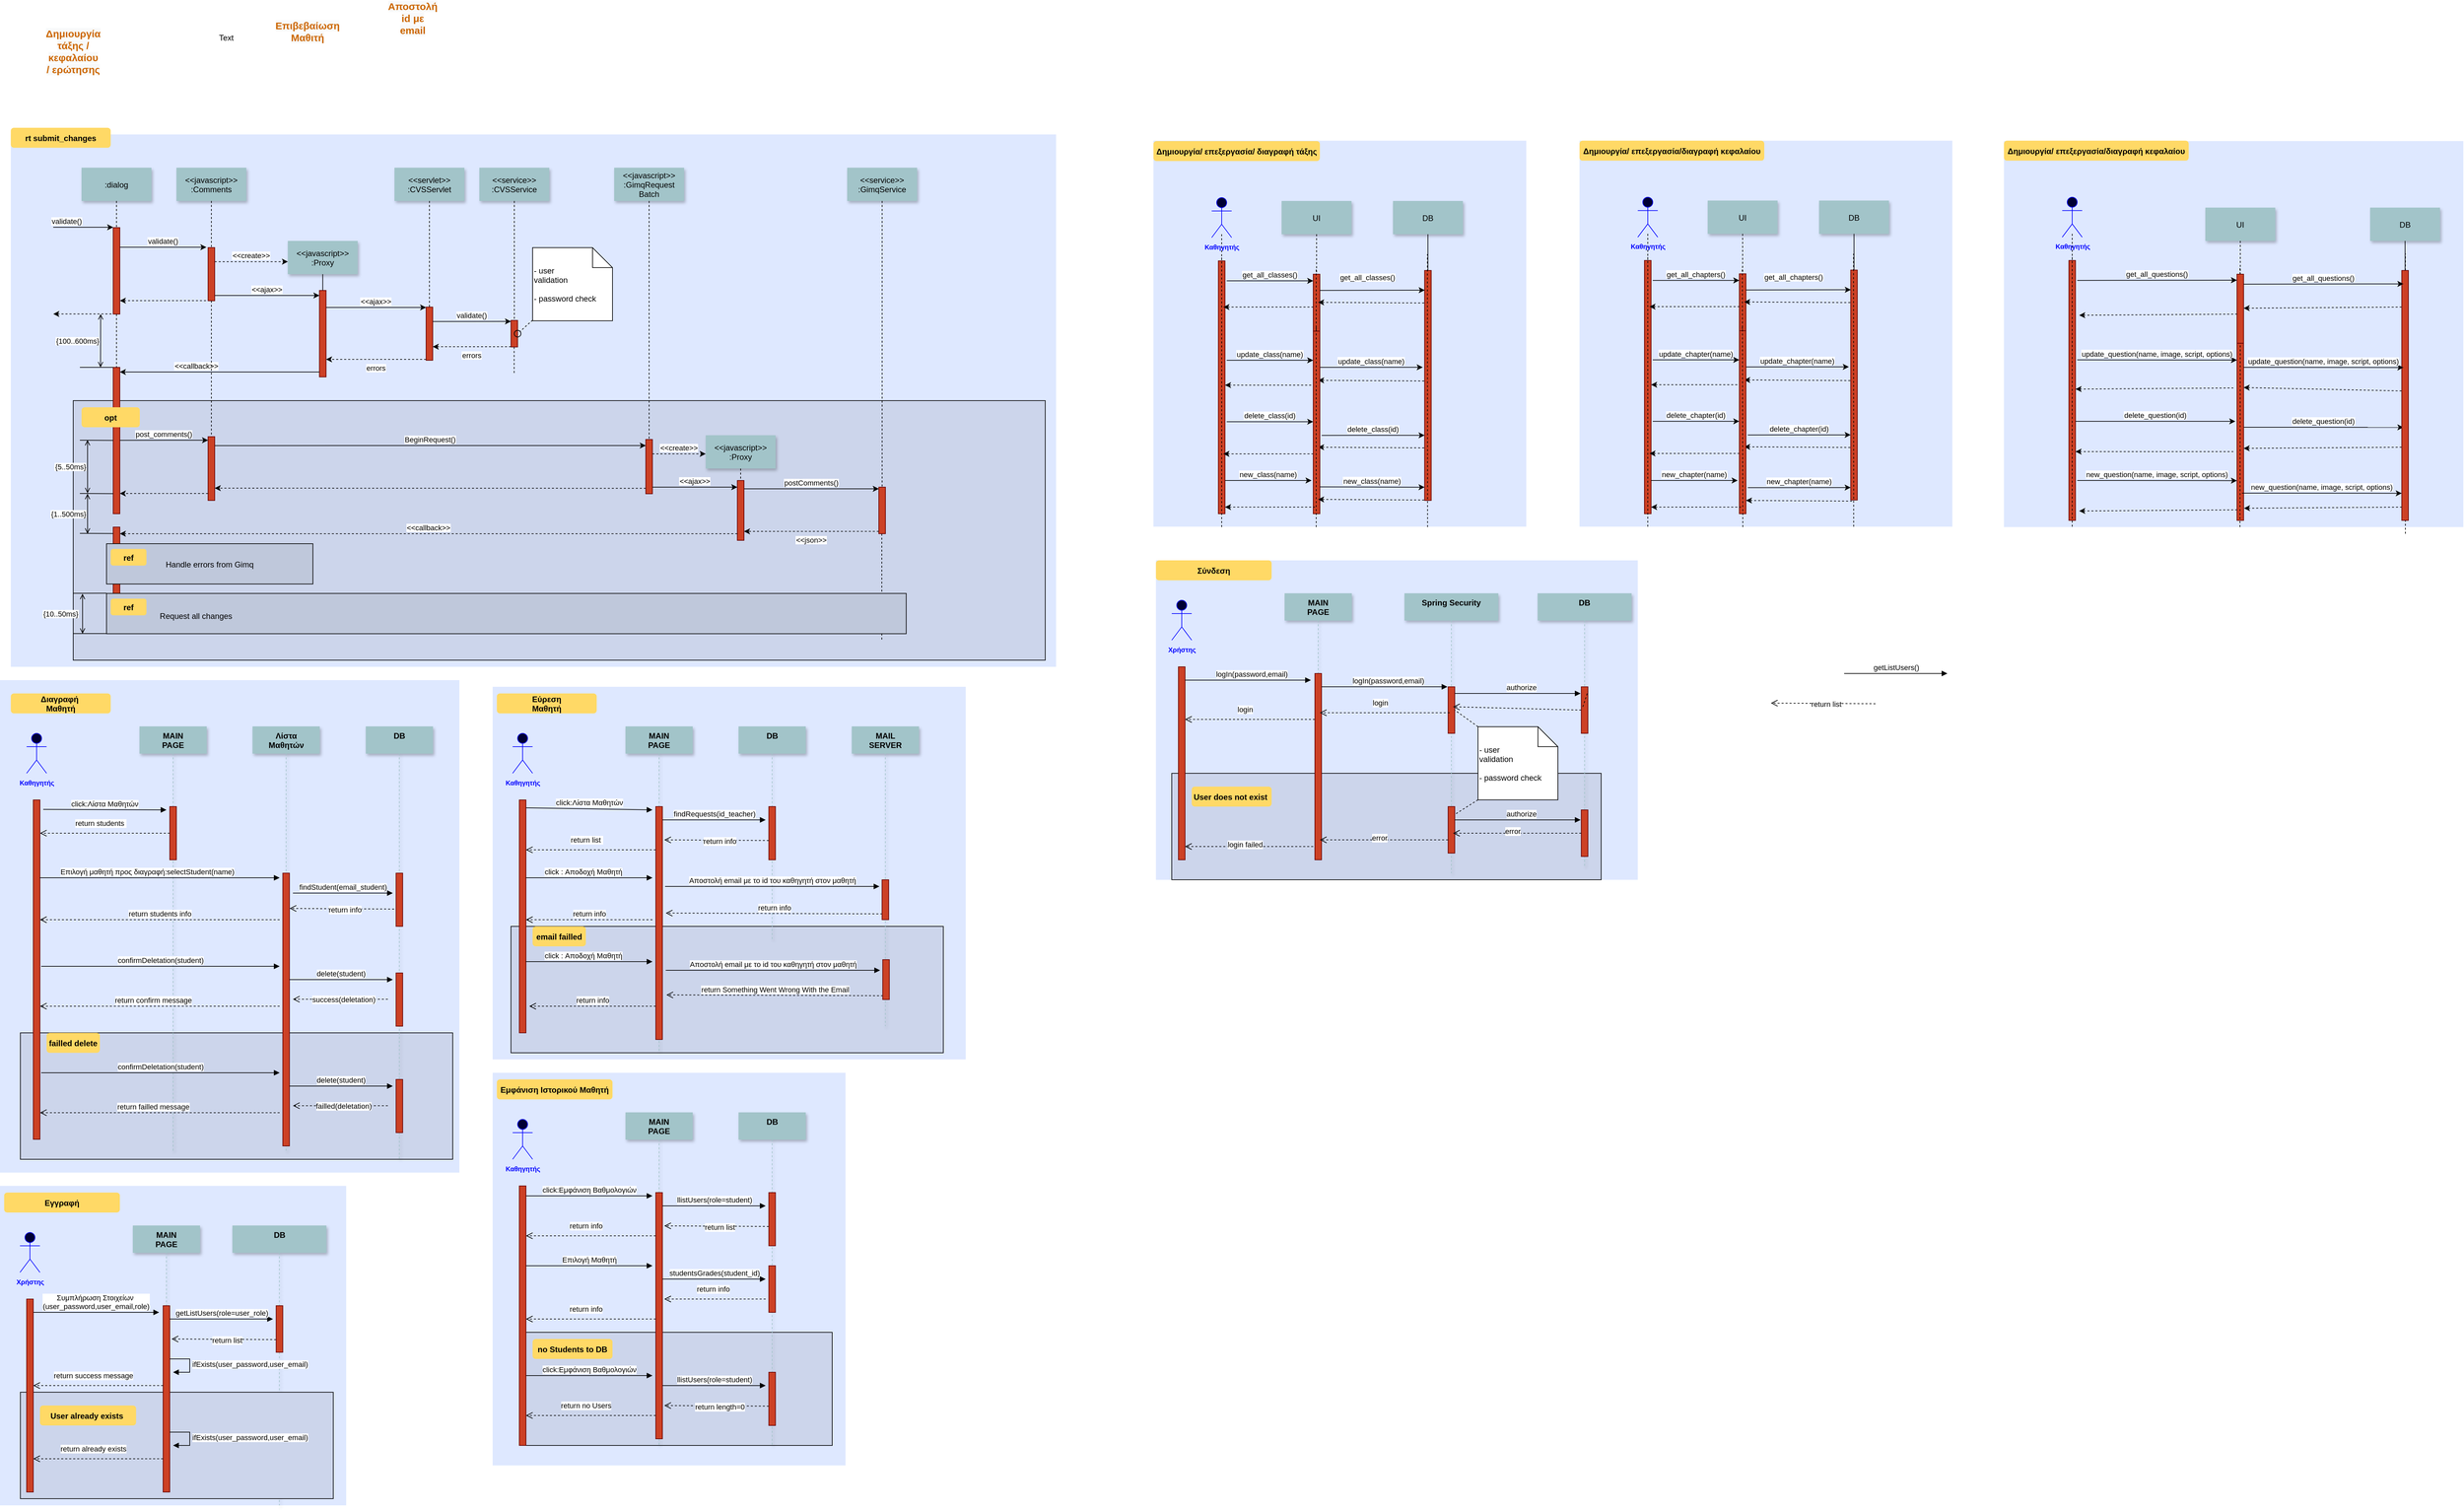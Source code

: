 <mxfile version="15.9.4" type="github">
  <diagram name="Page-1" id="9361dd3d-8414-5efd-6122-117bd74ce7a7">
    <mxGraphModel dx="546" dy="1070" grid="1" gridSize="10" guides="1" tooltips="1" connect="1" arrows="1" fold="1" page="0" pageScale="1.5" pageWidth="826" pageHeight="1169" background="none" math="0" shadow="0">
      <root>
        <mxCell id="0" />
        <mxCell id="1" parent="0" />
        <mxCell id="ePrmX9Pspfo6tDJ7ehUC-298" value="" style="fillColor=#DEE8FF;strokeColor=none" vertex="1" parent="1">
          <mxGeometry x="1766.25" y="650" width="723.75" height="480" as="geometry" />
        </mxCell>
        <mxCell id="ePrmX9Pspfo6tDJ7ehUC-299" value="" style="fillColor=#CCD5EB" vertex="1" parent="1">
          <mxGeometry x="1790.0" y="970" width="645" height="160" as="geometry" />
        </mxCell>
        <mxCell id="69" value="" style="fillColor=#DEE8FF;strokeColor=none" parent="1" vertex="1">
          <mxGeometry x="46.25" y="10" width="1570" height="800" as="geometry" />
        </mxCell>
        <mxCell id="20" value="" style="fillColor=#CCD5EB" parent="1" vertex="1">
          <mxGeometry x="140" y="410" width="1460" height="390" as="geometry" />
        </mxCell>
        <mxCell id="81" value="" style="edgeStyle=elbowEdgeStyle;elbow=horizontal;endArrow=none;dashed=1" parent="1" edge="1">
          <mxGeometry x="1460" y="437.894" width="100" height="100" as="geometry">
            <mxPoint x="1354.5" y="610" as="sourcePoint" />
            <mxPoint x="1354.5" y="770" as="targetPoint" />
          </mxGeometry>
        </mxCell>
        <mxCell id="2" value="" style="fillColor=#CC4125;strokeColor=#660000" parent="1" vertex="1">
          <mxGeometry x="200" y="150" width="10" height="130" as="geometry" />
        </mxCell>
        <mxCell id="3" value="validate()" style="edgeStyle=none;verticalLabelPosition=top;verticalAlign=bottom;labelPosition=left;align=right" parent="1" edge="1">
          <mxGeometry x="110" y="49.5" width="100" height="100" as="geometry">
            <mxPoint x="110" y="149.5" as="sourcePoint" />
            <mxPoint x="200" y="149.5" as="targetPoint" />
          </mxGeometry>
        </mxCell>
        <mxCell id="4" value=":dialog" style="shadow=1;fillColor=#A2C4C9;strokeColor=none" parent="1" vertex="1">
          <mxGeometry x="152.5" y="60" width="105" height="50" as="geometry" />
        </mxCell>
        <mxCell id="6" value="" style="fillColor=#CC4125;strokeColor=#660000" parent="1" vertex="1">
          <mxGeometry x="342.5" y="180" width="10" height="80" as="geometry" />
        </mxCell>
        <mxCell id="7" value="&lt;&lt;javascript&gt;&gt;&#xa;:Comments" style="shadow=1;fillColor=#A2C4C9;strokeColor=none" parent="1" vertex="1">
          <mxGeometry x="295" y="60" width="105" height="50" as="geometry" />
        </mxCell>
        <mxCell id="8" value="" style="edgeStyle=none;endArrow=none;dashed=1" parent="1" source="7" target="6" edge="1">
          <mxGeometry x="272.335" y="165" width="100" height="100" as="geometry">
            <mxPoint x="347.259" y="110" as="sourcePoint" />
            <mxPoint x="347.576" y="165" as="targetPoint" />
          </mxGeometry>
        </mxCell>
        <mxCell id="9" value="validate()" style="edgeStyle=none;verticalLabelPosition=top;verticalAlign=bottom" parent="1" edge="1">
          <mxGeometry x="220" y="92" width="100" height="100" as="geometry">
            <mxPoint x="210" y="179.5" as="sourcePoint" />
            <mxPoint x="340" y="179.5" as="targetPoint" />
          </mxGeometry>
        </mxCell>
        <mxCell id="11" value="" style="edgeStyle=none;verticalLabelPosition=top;verticalAlign=bottom;endArrow=none;startArrow=classic;dashed=1" parent="1" edge="1">
          <mxGeometry x="220" y="172.259" width="100" height="100" as="geometry">
            <mxPoint x="210" y="259.759" as="sourcePoint" />
            <mxPoint x="340" y="259.759" as="targetPoint" />
          </mxGeometry>
        </mxCell>
        <mxCell id="12" value="" style="edgeStyle=none;verticalLabelPosition=top;verticalAlign=bottom;labelPosition=left;align=right;endArrow=none;startArrow=classic;dashed=1" parent="1" edge="1">
          <mxGeometry x="110" y="179.759" width="100" height="100" as="geometry">
            <mxPoint x="110" y="279.759" as="sourcePoint" />
            <mxPoint x="200" y="279.759" as="targetPoint" />
          </mxGeometry>
        </mxCell>
        <mxCell id="13" value="&lt;&lt;create&gt;&gt;" style="edgeStyle=none;verticalLabelPosition=top;verticalAlign=bottom;dashed=1" parent="1" edge="1">
          <mxGeometry x="385.455" y="113.916" width="100" height="100" as="geometry">
            <mxPoint x="352.5" y="201.206" as="sourcePoint" />
            <mxPoint x="462.5" y="201.206" as="targetPoint" />
          </mxGeometry>
        </mxCell>
        <mxCell id="15" value="&lt;&lt;javascript&gt;&gt;&#xa;:Proxy" style="shadow=1;fillColor=#A2C4C9;strokeColor=none" parent="1" vertex="1">
          <mxGeometry x="462.284" y="170.0" width="105" height="50" as="geometry" />
        </mxCell>
        <mxCell id="16" value="" style="edgeStyle=none;endArrow=none" parent="1" source="15" target="17" edge="1">
          <mxGeometry x="437.043" y="270" width="100" height="100" as="geometry">
            <mxPoint x="514.543" y="220.0" as="sourcePoint" />
            <mxPoint x="514.543" y="240.0" as="targetPoint" />
          </mxGeometry>
        </mxCell>
        <mxCell id="17" value="" style="fillColor=#CC4125;strokeColor=#660000" parent="1" vertex="1">
          <mxGeometry x="509.784" y="244.394" width="10" height="130" as="geometry" />
        </mxCell>
        <mxCell id="19" value="&lt;&lt;ajax&gt;&gt;" style="edgeStyle=elbowEdgeStyle;elbow=vertical;verticalLabelPosition=top;verticalAlign=bottom" parent="1" source="6" target="17" edge="1">
          <mxGeometry x="350" y="290" width="100" height="100" as="geometry">
            <mxPoint x="350" y="390" as="sourcePoint" />
            <mxPoint x="450" y="290" as="targetPoint" />
          </mxGeometry>
        </mxCell>
        <mxCell id="21" value="" style="fillColor=#CC4125;strokeColor=#660000" parent="1" vertex="1">
          <mxGeometry x="670" y="269.394" width="10" height="80" as="geometry" />
        </mxCell>
        <mxCell id="22" value="&lt;&lt;servlet&gt;&gt;&#xa;:CVSServlet" style="shadow=1;fillColor=#A2C4C9;strokeColor=none" parent="1" vertex="1">
          <mxGeometry x="622.5" y="60" width="105" height="50" as="geometry" />
        </mxCell>
        <mxCell id="23" value="" style="edgeStyle=none;endArrow=none;dashed=1" parent="1" source="22" target="21" edge="1">
          <mxGeometry x="614.488" y="175.0" width="100" height="100" as="geometry">
            <mxPoint x="674.653" y="110" as="sourcePoint" />
            <mxPoint x="674.653" y="260" as="targetPoint" />
          </mxGeometry>
        </mxCell>
        <mxCell id="24" value="&lt;&lt;service&gt;&gt;&#xa;:CVSService" style="shadow=1;fillColor=#A2C4C9;strokeColor=none" parent="1" vertex="1">
          <mxGeometry x="750" y="60" width="105" height="50" as="geometry" />
        </mxCell>
        <mxCell id="25" value="" style="edgeStyle=none;endArrow=none;dashed=1" parent="1" source="24" target="26" edge="1">
          <mxGeometry x="727.335" y="165" width="100" height="100" as="geometry">
            <mxPoint x="802.259" y="110" as="sourcePoint" />
            <mxPoint x="802.576" y="165" as="targetPoint" />
          </mxGeometry>
        </mxCell>
        <mxCell id="26" value="" style="fillColor=#CC4125;strokeColor=#660000" parent="1" vertex="1">
          <mxGeometry x="797.5" y="289.394" width="10" height="40" as="geometry" />
        </mxCell>
        <mxCell id="27" value="&lt;&lt;ajax&gt;&gt;" style="edgeStyle=elbowEdgeStyle;elbow=vertical;verticalLabelPosition=top;verticalAlign=bottom" parent="1" source="17" target="21" edge="1">
          <mxGeometry x="540" y="270" width="100" height="100" as="geometry">
            <mxPoint x="540" y="370" as="sourcePoint" />
            <mxPoint x="640" y="270" as="targetPoint" />
            <Array as="points">
              <mxPoint x="590" y="270" />
            </Array>
          </mxGeometry>
        </mxCell>
        <mxCell id="28" value="errors" style="edgeStyle=elbowEdgeStyle;elbow=vertical;dashed=1;verticalLabelPosition=bottom;verticalAlign=top" parent="1" source="21" target="17" edge="1">
          <mxGeometry x="550" y="280" width="100" height="100" as="geometry">
            <mxPoint x="529.784" y="280" as="sourcePoint" />
            <mxPoint x="680" y="280" as="targetPoint" />
            <Array as="points">
              <mxPoint x="593" y="348" />
            </Array>
          </mxGeometry>
        </mxCell>
        <mxCell id="30" value="&lt;&lt;javascript&gt;&gt;&#xa;:GimqRequest&#xa;Batch" style="shadow=1;fillColor=#A2C4C9;strokeColor=none" parent="1" vertex="1">
          <mxGeometry x="952.5" y="60" width="105" height="50" as="geometry" />
        </mxCell>
        <mxCell id="33" value="" style="edgeStyle=elbowEdgeStyle;elbow=horizontal;endArrow=none;dashed=1" parent="1" source="4" target="2" edge="1">
          <mxGeometry x="230.0" y="310" width="100" height="100" as="geometry">
            <mxPoint x="230.0" y="410" as="sourcePoint" />
            <mxPoint x="330" y="310" as="targetPoint" />
          </mxGeometry>
        </mxCell>
        <mxCell id="34" value="validate()" style="edgeStyle=elbowEdgeStyle;elbow=vertical;verticalLabelPosition=top;verticalAlign=bottom" parent="1" edge="1">
          <mxGeometry x="550" y="261.736" width="100" height="100" as="geometry">
            <mxPoint x="680" y="291.13" as="sourcePoint" />
            <mxPoint x="797.5" y="291.13" as="targetPoint" />
            <Array as="points" />
          </mxGeometry>
        </mxCell>
        <mxCell id="35" value="errors" style="edgeStyle=elbowEdgeStyle;elbow=vertical;dashed=1;verticalLabelPosition=bottom;verticalAlign=top" parent="1" edge="1">
          <mxGeometry x="560" y="309.653" width="100" height="100" as="geometry">
            <mxPoint x="797.5" y="329.047" as="sourcePoint" />
            <mxPoint x="680" y="329.047" as="targetPoint" />
            <Array as="points" />
          </mxGeometry>
        </mxCell>
        <mxCell id="38" value="" style="edgeStyle=elbowEdgeStyle;elbow=horizontal;endArrow=none;dashed=1" parent="1" edge="1">
          <mxGeometry x="932.259" y="240" width="100" height="100" as="geometry">
            <mxPoint x="802.259" y="329.394" as="sourcePoint" />
            <mxPoint x="802.259" y="370" as="targetPoint" />
            <Array as="points">
              <mxPoint x="802.259" y="350" />
            </Array>
          </mxGeometry>
        </mxCell>
        <mxCell id="39" value="" style="ellipse;fillColor=none" parent="1" vertex="1">
          <mxGeometry x="802.5" y="304.394" width="10.0" height="10" as="geometry" />
        </mxCell>
        <mxCell id="40" value=" - user&#xa; validation&#xa;&#xa; - password check" style="shape=note;align=left" parent="1" vertex="1">
          <mxGeometry x="829.973" y="180.174" width="120.027" height="109.826" as="geometry" />
        </mxCell>
        <mxCell id="41" value="" style="edgeStyle=none;endArrow=none;dashed=1" parent="1" source="40" target="39" edge="1">
          <mxGeometry x="1030" y="180" width="100" height="100" as="geometry">
            <mxPoint x="1030" y="280" as="sourcePoint" />
            <mxPoint x="1130" y="180" as="targetPoint" />
          </mxGeometry>
        </mxCell>
        <mxCell id="42" value="" style="fillColor=#CC4125;strokeColor=#660000" parent="1" vertex="1">
          <mxGeometry x="200" y="360" width="10" height="220" as="geometry" />
        </mxCell>
        <mxCell id="43" value="             &lt;&lt;callback&gt;&gt;                                " style="edgeStyle=elbowEdgeStyle;elbow=vertical;dashed=0;verticalLabelPosition=top;verticalAlign=bottom;align=right" parent="1" source="17" target="42" edge="1">
          <mxGeometry x="190" y="329.759" width="100" height="100" as="geometry">
            <mxPoint x="500" y="310" as="sourcePoint" />
            <mxPoint x="220" y="370" as="targetPoint" />
            <Array as="points" />
          </mxGeometry>
        </mxCell>
        <mxCell id="44" value="" style="edgeStyle=none;dashed=1;endArrow=none" parent="1" source="2" target="42" edge="1">
          <mxGeometry x="50" y="300" width="100" height="100" as="geometry">
            <mxPoint x="50" y="400" as="sourcePoint" />
            <mxPoint x="150" y="300" as="targetPoint" />
          </mxGeometry>
        </mxCell>
        <mxCell id="46" value="" style="edgeStyle=elbowEdgeStyle;elbow=vertical;endArrow=none" parent="1" source="42" edge="1">
          <mxGeometry x="60" y="310" width="100" height="100" as="geometry">
            <mxPoint x="60" y="410" as="sourcePoint" />
            <mxPoint x="150" y="360" as="targetPoint" />
          </mxGeometry>
        </mxCell>
        <mxCell id="47" value="{100..600ms}" style="edgeStyle=elbowEdgeStyle;elbow=horizontal;startArrow=open;endArrow=open;labelPosition=left;align=right" parent="1" edge="1">
          <mxGeometry x="61.206" y="290" width="100" height="100" as="geometry">
            <mxPoint x="181.206" y="280" as="sourcePoint" />
            <mxPoint x="181.206" y="360" as="targetPoint" />
          </mxGeometry>
        </mxCell>
        <mxCell id="48" value="" style="fillColor=#CC4125;strokeColor=#660000" parent="1" vertex="1">
          <mxGeometry x="342.5" y="464.167" width="10" height="95.833" as="geometry" />
        </mxCell>
        <mxCell id="49" value="" style="fillColor=#CC4125;strokeColor=#660000" parent="1" vertex="1">
          <mxGeometry x="1000" y="468.333" width="10" height="81.667" as="geometry" />
        </mxCell>
        <mxCell id="50" value="" style="edgeStyle=none;endArrow=none;dashed=1" parent="1" source="30" target="49" edge="1">
          <mxGeometry x="956.571" y="205" width="100" height="100" as="geometry">
            <mxPoint x="1031.736" y="150" as="sourcePoint" />
            <mxPoint x="1031.736" y="329.394" as="targetPoint" />
          </mxGeometry>
        </mxCell>
        <mxCell id="51" value="post_comments()" style="edgeStyle=elbowEdgeStyle;elbow=vertical;verticalLabelPosition=top;verticalAlign=bottom" parent="1" edge="1">
          <mxGeometry x="212.5" y="469.583" width="100" height="100" as="geometry">
            <mxPoint x="210" y="469.583" as="sourcePoint" />
            <mxPoint x="342.5" y="469.583" as="targetPoint" />
            <Array as="points" />
          </mxGeometry>
        </mxCell>
        <mxCell id="52" value="" style="edgeStyle=none;endArrow=none;dashed=1" parent="1" source="6" target="48" edge="1">
          <mxGeometry x="376.571" y="339.697" width="100" height="100" as="geometry">
            <mxPoint x="451.736" y="284.697" as="sourcePoint" />
            <mxPoint x="451.736" y="464.091" as="targetPoint" />
          </mxGeometry>
        </mxCell>
        <mxCell id="53" value="BeginRequest()" style="edgeStyle=elbowEdgeStyle;elbow=vertical;verticalLabelPosition=top;verticalAlign=bottom" parent="1" edge="1">
          <mxGeometry x="530" y="436.806" width="100" height="100" as="geometry">
            <mxPoint x="352.5" y="477.569" as="sourcePoint" />
            <mxPoint x="1000" y="477.569" as="targetPoint" />
            <Array as="points" />
          </mxGeometry>
        </mxCell>
        <mxCell id="54" value="" style="edgeStyle=elbowEdgeStyle;elbow=vertical;dashed=1;verticalLabelPosition=bottom;verticalAlign=top" parent="1" edge="1">
          <mxGeometry x="530" y="549.078" width="100" height="100" as="geometry">
            <mxPoint x="1000" y="541.736" as="sourcePoint" />
            <mxPoint x="352.5" y="541.736" as="targetPoint" />
            <Array as="points" />
          </mxGeometry>
        </mxCell>
        <mxCell id="55" value="&lt;&lt;javascript&gt;&gt;&#xa;:Proxy" style="shadow=1;fillColor=#A2C4C9;strokeColor=none" parent="1" vertex="1">
          <mxGeometry x="1090" y="462.083" width="105" height="50" as="geometry" />
        </mxCell>
        <mxCell id="56" value="" style="edgeStyle=none;endArrow=none;dashed=1" parent="1" source="55" target="57" edge="1">
          <mxGeometry x="1204.071" y="380.087" width="100" height="100" as="geometry">
            <mxPoint x="1279.236" y="325.087" as="sourcePoint" />
            <mxPoint x="1350" y="445.087" as="targetPoint" />
          </mxGeometry>
        </mxCell>
        <mxCell id="57" value="" style="fillColor=#CC4125;strokeColor=#660000" parent="1" vertex="1">
          <mxGeometry x="1137.5" y="530" width="10" height="90" as="geometry" />
        </mxCell>
        <mxCell id="58" value="" style="fillColor=#CC4125;strokeColor=#660000" parent="1" vertex="1">
          <mxGeometry x="1350" y="540" width="10" height="70" as="geometry" />
        </mxCell>
        <mxCell id="60" value="&lt;&lt;create&gt;&gt;" style="edgeStyle=elbowEdgeStyle;elbow=vertical;verticalLabelPosition=top;verticalAlign=bottom;dashed=1" parent="1" source="49" target="55" edge="1">
          <mxGeometry x="901.25" y="322.5" width="100" height="100" as="geometry">
            <mxPoint x="1031.25" y="351.894" as="sourcePoint" />
            <mxPoint x="1148.75" y="351.894" as="targetPoint" />
            <Array as="points" />
          </mxGeometry>
        </mxCell>
        <mxCell id="61" value="&lt;&lt;ajax&gt;&gt;" style="edgeStyle=elbowEdgeStyle;elbow=vertical;verticalLabelPosition=top;verticalAlign=bottom" parent="1" source="49" target="57" edge="1">
          <mxGeometry x="1065" y="359.5" width="100" height="100" as="geometry">
            <mxPoint x="1044.784" y="359.5" as="sourcePoint" />
            <mxPoint x="1195" y="359.5" as="targetPoint" />
            <Array as="points" />
          </mxGeometry>
        </mxCell>
        <mxCell id="62" value="postComments()" style="edgeStyle=elbowEdgeStyle;elbow=vertical;verticalLabelPosition=top;verticalAlign=bottom" parent="1" edge="1">
          <mxGeometry x="1225" y="309.5" width="100" height="100" as="geometry">
            <mxPoint x="1147.5" y="542.5" as="sourcePoint" />
            <mxPoint x="1350" y="542.5" as="targetPoint" />
            <Array as="points" />
          </mxGeometry>
        </mxCell>
        <mxCell id="63" value="&lt;&lt;json&gt;&gt;" style="edgeStyle=elbowEdgeStyle;elbow=vertical;dashed=1;verticalLabelPosition=bottom;verticalAlign=top" parent="1" edge="1">
          <mxGeometry x="1075" y="396" width="100" height="100" as="geometry">
            <mxPoint x="1350" y="606.5" as="sourcePoint" />
            <mxPoint x="1147.5" y="606.5" as="targetPoint" />
            <Array as="points" />
          </mxGeometry>
        </mxCell>
        <mxCell id="64" value="&lt;&lt;service&gt;&gt;&#xa;:GimqService" style="shadow=1;fillColor=#A2C4C9;strokeColor=none" parent="1" vertex="1">
          <mxGeometry x="1302.5" y="60" width="105" height="50" as="geometry" />
        </mxCell>
        <mxCell id="65" value="" style="edgeStyle=none;endArrow=none;dashed=1" parent="1" source="64" target="58" edge="1">
          <mxGeometry x="1174.071" y="210" width="100" height="100" as="geometry">
            <mxPoint x="1222.5" y="115" as="sourcePoint" />
            <mxPoint x="1222.5" y="445" as="targetPoint" />
          </mxGeometry>
        </mxCell>
        <mxCell id="66" value="" style="fillColor=#CC4125;strokeColor=#660000" parent="1" vertex="1">
          <mxGeometry x="200" y="600" width="10" height="130" as="geometry" />
        </mxCell>
        <mxCell id="67" value="" style="edgeStyle=elbowEdgeStyle;elbow=vertical;dashed=1;verticalLabelPosition=bottom;verticalAlign=top" parent="1" edge="1">
          <mxGeometry x="507.5" y="664.342" width="100" height="100" as="geometry">
            <mxPoint x="342.5" y="549.5" as="sourcePoint" />
            <mxPoint x="210" y="549.5" as="targetPoint" />
            <Array as="points" />
          </mxGeometry>
        </mxCell>
        <mxCell id="68" value="&lt;&lt;callback&gt;&gt;" style="edgeStyle=elbowEdgeStyle;elbow=vertical;dashed=1;verticalLabelPosition=bottom;verticalAlign=bottom" parent="1" source="57" target="66" edge="1">
          <mxGeometry x="540" y="559.078" width="100" height="100" as="geometry">
            <mxPoint x="1010" y="551.736" as="sourcePoint" />
            <mxPoint x="362.5" y="551.736" as="targetPoint" />
            <Array as="points" />
          </mxGeometry>
        </mxCell>
        <mxCell id="71" value="rt submit_changes" style="rounded=1;fontStyle=1;fillColor=#FFD966;strokeColor=none" parent="1" vertex="1">
          <mxGeometry x="46.25" width="150" height="30" as="geometry" />
        </mxCell>
        <mxCell id="72" value="opt" style="rounded=1;fontStyle=1;fillColor=#FFD966;strokeColor=none" parent="1" vertex="1">
          <mxGeometry x="152.5" y="420" width="87.5" height="30" as="geometry" />
        </mxCell>
        <mxCell id="74" value="Handle errors from Gimq" style="fillColor=#BFC8DB" parent="1" vertex="1">
          <mxGeometry x="190" y="625" width="310" height="60.556" as="geometry" />
        </mxCell>
        <mxCell id="75" value="ref" style="rounded=1;fontStyle=1;fillColor=#FFD966;strokeColor=none" parent="1" vertex="1">
          <mxGeometry x="196.25" y="632.894" width="53.75" height="25" as="geometry" />
        </mxCell>
        <mxCell id="76" value="" style="align=left;fillColor=#BFC8DB" parent="1" vertex="1">
          <mxGeometry x="190.0" y="699.722" width="1201.194" height="60.556" as="geometry" />
        </mxCell>
        <mxCell id="77" value="ref" style="rounded=1;fontStyle=1;fillColor=#FFD966;strokeColor=none" parent="1" vertex="1">
          <mxGeometry x="196.25" y="707.616" width="53.75" height="25" as="geometry" />
        </mxCell>
        <mxCell id="78" value="Request all changes" style="text;align=left" parent="1" vertex="1">
          <mxGeometry x="268.056" y="720.116" width="351.806" height="26" as="geometry" />
        </mxCell>
        <mxCell id="82" value="" style="edgeStyle=elbowEdgeStyle;elbow=vertical;endArrow=none" parent="1" edge="1">
          <mxGeometry x="60.0" y="419.711" width="100" height="100" as="geometry">
            <mxPoint x="200" y="469.711" as="sourcePoint" />
            <mxPoint x="150.0" y="469.711" as="targetPoint" />
          </mxGeometry>
        </mxCell>
        <mxCell id="83" value="" style="edgeStyle=elbowEdgeStyle;elbow=vertical;endArrow=none" parent="1" edge="1">
          <mxGeometry x="60" y="499.711" width="100" height="100" as="geometry">
            <mxPoint x="200.0" y="549.711" as="sourcePoint" />
            <mxPoint x="150" y="549.711" as="targetPoint" />
          </mxGeometry>
        </mxCell>
        <mxCell id="84" value="" style="edgeStyle=elbowEdgeStyle;elbow=vertical;endArrow=none" parent="1" edge="1">
          <mxGeometry x="60.0" y="559.711" width="100" height="100" as="geometry">
            <mxPoint x="200" y="609.711" as="sourcePoint" />
            <mxPoint x="150.0" y="609.711" as="targetPoint" />
          </mxGeometry>
        </mxCell>
        <mxCell id="85" value="" style="edgeStyle=elbowEdgeStyle;elbow=vertical;endArrow=none" parent="1" edge="1">
          <mxGeometry x="50.0" y="649.433" width="100" height="100" as="geometry">
            <mxPoint x="190.0" y="699.433" as="sourcePoint" />
            <mxPoint x="140" y="699.433" as="targetPoint" />
          </mxGeometry>
        </mxCell>
        <mxCell id="86" value="" style="edgeStyle=elbowEdgeStyle;elbow=vertical;endArrow=none" parent="1" edge="1">
          <mxGeometry x="50.0" y="709.988" width="100" height="100" as="geometry">
            <mxPoint x="190.0" y="759.988" as="sourcePoint" />
            <mxPoint x="140.0" y="759.988" as="targetPoint" />
          </mxGeometry>
        </mxCell>
        <mxCell id="87" value="{5..50ms}" style="edgeStyle=elbowEdgeStyle;elbow=horizontal;startArrow=open;endArrow=open;labelPosition=left;align=right" parent="1" edge="1">
          <mxGeometry x="41.447" y="479.167" width="100" height="100" as="geometry">
            <mxPoint x="161.447" y="469.167" as="sourcePoint" />
            <mxPoint x="161.447" y="549.167" as="targetPoint" />
          </mxGeometry>
        </mxCell>
        <mxCell id="88" value="{1..500ms}" style="edgeStyle=elbowEdgeStyle;elbow=horizontal;startArrow=open;endArrow=open;labelPosition=left;align=right" parent="1" edge="1">
          <mxGeometry x="42.894" y="560" width="100" height="100" as="geometry">
            <mxPoint x="161.447" y="550" as="sourcePoint" />
            <mxPoint x="161.447" y="610" as="targetPoint" />
          </mxGeometry>
        </mxCell>
        <mxCell id="89" value="{10..50ms}" style="edgeStyle=elbowEdgeStyle;elbow=horizontal;startArrow=open;endArrow=open;labelPosition=left;align=right" parent="1" edge="1">
          <mxGeometry width="100" height="100" as="geometry">
            <mxPoint x="153.947" y="700.278" as="sourcePoint" />
            <mxPoint x="153.947" y="760.278" as="targetPoint" />
            <mxPoint x="-4.236" y="-0.278" as="offset" />
          </mxGeometry>
        </mxCell>
        <mxCell id="21b5UhgwRr3e1awjRe3y-89" value="" style="fillColor=#DEE8FF;strokeColor=none" vertex="1" parent="1">
          <mxGeometry x="30" y="830" width="690" height="740" as="geometry" />
        </mxCell>
        <mxCell id="cZUhsvotqpzRZcyKxM3E-89" value="&lt;b style=&quot;color: rgb(204 , 102 , 0) ; font-size: 15px ; background-color: rgb(248 , 249 , 250)&quot;&gt;Δημιουργία&lt;br&gt;τάξης / κεφαλαίου / ερώτησης&lt;/b&gt;" style="text;html=1;strokeColor=none;fillColor=none;align=center;verticalAlign=middle;whiteSpace=wrap;rounded=0;" vertex="1" parent="1">
          <mxGeometry x="110" y="-130" width="60" height="30" as="geometry" />
        </mxCell>
        <mxCell id="cZUhsvotqpzRZcyKxM3E-90" value="&lt;b style=&quot;color: rgb(204 , 102 , 0) ; font-size: 15px ; background-color: rgb(248 , 249 , 250)&quot;&gt;Αποστολή id με email&lt;/b&gt;" style="text;html=1;strokeColor=none;fillColor=none;align=center;verticalAlign=middle;whiteSpace=wrap;rounded=0;" vertex="1" parent="1">
          <mxGeometry x="619.86" y="-180" width="60" height="30" as="geometry" />
        </mxCell>
        <mxCell id="cZUhsvotqpzRZcyKxM3E-91" value="&lt;b style=&quot;color: rgb(204 , 102 , 0) ; font-size: 15px ; background-color: rgb(248 , 249 , 250)&quot;&gt;Επιβεβαίωση Μαθιτή&lt;/b&gt;" style="text;html=1;strokeColor=none;fillColor=none;align=center;verticalAlign=middle;whiteSpace=wrap;rounded=0;" vertex="1" parent="1">
          <mxGeometry x="462.28" y="-160" width="60" height="30" as="geometry" />
        </mxCell>
        <mxCell id="cZUhsvotqpzRZcyKxM3E-92" value="Text" style="text;html=1;strokeColor=none;fillColor=none;align=center;verticalAlign=middle;whiteSpace=wrap;rounded=0;" vertex="1" parent="1">
          <mxGeometry x="340" y="-150" width="60" height="30" as="geometry" />
        </mxCell>
        <mxCell id="ePrmX9Pspfo6tDJ7ehUC-173" value="" style="fillColor=#DEE8FF;strokeColor=none" vertex="1" parent="1">
          <mxGeometry x="1762.5" y="19.39" width="560" height="580" as="geometry" />
        </mxCell>
        <mxCell id="21b5UhgwRr3e1awjRe3y-126" value="" style="fillColor=#CCD5EB" vertex="1" parent="1">
          <mxGeometry x="60.6" y="1360" width="649.4" height="190" as="geometry" />
        </mxCell>
        <mxCell id="ePrmX9Pspfo6tDJ7ehUC-174" value="" style="fillColor=#CC4125;strokeColor=#660000" vertex="1" parent="1">
          <mxGeometry x="1860" y="200" width="10" height="380" as="geometry" />
        </mxCell>
        <mxCell id="21b5UhgwRr3e1awjRe3y-127" value="Διαγραφή &#xa;Μαθητή" style="rounded=1;fontStyle=1;fillColor=#FFD966;strokeColor=none" vertex="1" parent="1">
          <mxGeometry x="46.25" y="850" width="150" height="30" as="geometry" />
        </mxCell>
        <mxCell id="ePrmX9Pspfo6tDJ7ehUC-175" value="" style="fillColor=#CC4125;strokeColor=#660000" vertex="1" parent="1">
          <mxGeometry x="2002.5" y="220" width="10" height="85.61" as="geometry" />
        </mxCell>
        <mxCell id="21b5UhgwRr3e1awjRe3y-128" value="" style="fillColor=#CC4125;strokeColor=#660000" vertex="1" parent="1">
          <mxGeometry x="80" y="1010" width="10" height="510" as="geometry" />
        </mxCell>
        <mxCell id="ePrmX9Pspfo6tDJ7ehUC-176" value="UI" style="shadow=1;fillColor=#A2C4C9;strokeColor=none" vertex="1" parent="1">
          <mxGeometry x="1955" y="110" width="105" height="50" as="geometry" />
        </mxCell>
        <mxCell id="21b5UhgwRr3e1awjRe3y-129" value="&lt;font size=&quot;1&quot;&gt;&lt;b&gt;Καθηγητής&lt;/b&gt;&lt;/font&gt;" style="shape=umlActor;verticalLabelPosition=bottom;verticalAlign=top;html=1;fontColor=#0000FF;labelBorderColor=none;strokeColor=#0000FF;fillColor=#000033;" vertex="1" parent="1">
          <mxGeometry x="70" y="910" width="30" height="60" as="geometry" />
        </mxCell>
        <mxCell id="ePrmX9Pspfo6tDJ7ehUC-177" value="" style="edgeStyle=none;endArrow=none;dashed=1" edge="1" parent="1" source="ePrmX9Pspfo6tDJ7ehUC-176" target="ePrmX9Pspfo6tDJ7ehUC-175">
          <mxGeometry x="1932.335" y="215" width="100" height="100" as="geometry">
            <mxPoint x="2007.259" y="160" as="sourcePoint" />
            <mxPoint x="2007.576" y="215" as="targetPoint" />
          </mxGeometry>
        </mxCell>
        <mxCell id="21b5UhgwRr3e1awjRe3y-130" value="&lt;b&gt;MAIN&lt;br&gt;PAGE&lt;br&gt;&lt;/b&gt;" style="shape=umlLifeline;perimeter=lifelinePerimeter;whiteSpace=wrap;html=1;container=1;collapsible=0;recursiveResize=0;outlineConnect=0;verticalAlign=top;strokeColor=#A2C4C9;fillColor=#A2C4C9;align=center;shadow=1;" vertex="1" parent="1">
          <mxGeometry x="240" y="900" width="100" height="640" as="geometry" />
        </mxCell>
        <mxCell id="21b5UhgwRr3e1awjRe3y-131" value="" style="fillColor=#CC4125;strokeColor=#660000" vertex="1" parent="21b5UhgwRr3e1awjRe3y-130">
          <mxGeometry x="45" y="120" width="10" height="80" as="geometry" />
        </mxCell>
        <mxCell id="21b5UhgwRr3e1awjRe3y-132" value="Επιλογή μαθητή προς διαγραφή:selectStudent(name)" style="html=1;verticalAlign=bottom;endArrow=block;" edge="1" parent="21b5UhgwRr3e1awjRe3y-130">
          <mxGeometry x="-0.11" width="80" relative="1" as="geometry">
            <mxPoint x="-150.5" y="227" as="sourcePoint" />
            <mxPoint x="210" y="227" as="targetPoint" />
            <mxPoint x="1" as="offset" />
          </mxGeometry>
        </mxCell>
        <mxCell id="ePrmX9Pspfo6tDJ7ehUC-179" value="" style="edgeStyle=none;verticalLabelPosition=top;verticalAlign=bottom;endArrow=none;startArrow=classic;dashed=1;" edge="1" parent="1">
          <mxGeometry x="1882.5" y="211.649" width="100" height="100" as="geometry">
            <mxPoint x="1867.5" y="269.39" as="sourcePoint" />
            <mxPoint x="2002.5" y="269.39" as="targetPoint" />
          </mxGeometry>
        </mxCell>
        <mxCell id="21b5UhgwRr3e1awjRe3y-133" value="click:Λίστα Μαθητών" style="html=1;verticalAlign=bottom;endArrow=block;exitX=1.5;exitY=0.028;exitDx=0;exitDy=0;exitPerimeter=0;" edge="1" parent="1" source="21b5UhgwRr3e1awjRe3y-128">
          <mxGeometry relative="1" as="geometry">
            <mxPoint x="200" y="1100" as="sourcePoint" />
            <mxPoint x="280" y="1025" as="targetPoint" />
          </mxGeometry>
        </mxCell>
        <mxCell id="ePrmX9Pspfo6tDJ7ehUC-181" value="DB" style="shadow=1;fillColor=#A2C4C9;strokeColor=none" vertex="1" parent="1">
          <mxGeometry x="2122.284" y="110" width="105" height="50" as="geometry" />
        </mxCell>
        <mxCell id="21b5UhgwRr3e1awjRe3y-134" value="" style="html=1;verticalAlign=bottom;endArrow=open;dashed=1;endSize=8;exitX=0;exitY=0.5;exitDx=0;exitDy=0;entryX=1;entryY=0.098;entryDx=0;entryDy=0;entryPerimeter=0;" edge="1" parent="1" source="21b5UhgwRr3e1awjRe3y-131" target="21b5UhgwRr3e1awjRe3y-128">
          <mxGeometry x="0.267" relative="1" as="geometry">
            <mxPoint x="-426.0" y="1190" as="targetPoint" />
            <mxPoint x="130" y="1190" as="sourcePoint" />
            <Array as="points" />
            <mxPoint as="offset" />
          </mxGeometry>
        </mxCell>
        <mxCell id="21b5UhgwRr3e1awjRe3y-135" value="return students&amp;nbsp;" style="edgeLabel;html=1;align=center;verticalAlign=middle;resizable=0;points=[];" connectable="0" vertex="1" parent="21b5UhgwRr3e1awjRe3y-134">
          <mxGeometry x="0.221" y="-1" relative="1" as="geometry">
            <mxPoint x="15" y="-14" as="offset" />
          </mxGeometry>
        </mxCell>
        <mxCell id="ePrmX9Pspfo6tDJ7ehUC-182" value="" style="edgeStyle=none;endArrow=none;entryX=0.5;entryY=0;entryDx=0;entryDy=0;" edge="1" parent="1" source="ePrmX9Pspfo6tDJ7ehUC-181" target="ePrmX9Pspfo6tDJ7ehUC-194">
          <mxGeometry x="2097.043" y="320" width="100" height="100" as="geometry">
            <mxPoint x="2174.543" y="270" as="sourcePoint" />
            <mxPoint x="2174.784" y="200.004" as="targetPoint" />
          </mxGeometry>
        </mxCell>
        <mxCell id="21b5UhgwRr3e1awjRe3y-136" value="&lt;b&gt;Λίστα&lt;br&gt;Μαθητών&lt;br&gt;&lt;/b&gt;" style="shape=umlLifeline;perimeter=lifelinePerimeter;whiteSpace=wrap;html=1;container=1;collapsible=0;recursiveResize=0;outlineConnect=0;verticalAlign=top;strokeColor=#A2C4C9;fillColor=#A2C4C9;align=center;shadow=1;" vertex="1" parent="1">
          <mxGeometry x="409.78" y="900" width="100" height="640" as="geometry" />
        </mxCell>
        <mxCell id="21b5UhgwRr3e1awjRe3y-137" value="" style="fillColor=#CC4125;strokeColor=#660000" vertex="1" parent="21b5UhgwRr3e1awjRe3y-136">
          <mxGeometry x="45" y="220" width="10" height="410" as="geometry" />
        </mxCell>
        <mxCell id="21b5UhgwRr3e1awjRe3y-138" value="delete(student)" style="html=1;verticalAlign=bottom;endArrow=block;exitX=1.054;exitY=0.755;exitDx=0;exitDy=0;exitPerimeter=0;" edge="1" parent="21b5UhgwRr3e1awjRe3y-136">
          <mxGeometry width="80" relative="1" as="geometry">
            <mxPoint x="55" y="380" as="sourcePoint" />
            <mxPoint x="210.22" y="380" as="targetPoint" />
          </mxGeometry>
        </mxCell>
        <mxCell id="ePrmX9Pspfo6tDJ7ehUC-186" value="" style="edgeStyle=elbowEdgeStyle;elbow=horizontal;endArrow=none;dashed=1" edge="1" parent="1" target="ePrmX9Pspfo6tDJ7ehUC-174">
          <mxGeometry x="1890" y="360" width="100" height="100" as="geometry">
            <mxPoint x="1865" y="160" as="sourcePoint" />
            <mxPoint x="1990" y="360" as="targetPoint" />
          </mxGeometry>
        </mxCell>
        <mxCell id="21b5UhgwRr3e1awjRe3y-139" value="&lt;b&gt;DB&lt;br&gt;&lt;/b&gt;" style="shape=umlLifeline;perimeter=lifelinePerimeter;whiteSpace=wrap;html=1;container=1;collapsible=0;recursiveResize=0;outlineConnect=0;verticalAlign=top;strokeColor=#A2C4C9;fillColor=#A2C4C9;align=center;shadow=1;" vertex="1" parent="1">
          <mxGeometry x="579.86" y="900" width="100" height="650" as="geometry" />
        </mxCell>
        <mxCell id="21b5UhgwRr3e1awjRe3y-140" value="" style="fillColor=#CC4125;strokeColor=#660000" vertex="1" parent="21b5UhgwRr3e1awjRe3y-139">
          <mxGeometry x="45" y="220" width="10" height="80" as="geometry" />
        </mxCell>
        <mxCell id="21b5UhgwRr3e1awjRe3y-141" value="" style="fillColor=#CC4125;strokeColor=#660000" vertex="1" parent="21b5UhgwRr3e1awjRe3y-139">
          <mxGeometry x="45" y="369.99" width="10" height="80" as="geometry" />
        </mxCell>
        <mxCell id="21b5UhgwRr3e1awjRe3y-142" value="success(deletation)" style="html=1;verticalAlign=bottom;endArrow=open;dashed=1;endSize=8;" edge="1" parent="21b5UhgwRr3e1awjRe3y-139">
          <mxGeometry x="-0.061" y="10" relative="1" as="geometry">
            <mxPoint x="-109.864" y="409.49" as="targetPoint" />
            <mxPoint x="32.68" y="409.49" as="sourcePoint" />
            <Array as="points" />
            <mxPoint as="offset" />
          </mxGeometry>
        </mxCell>
        <mxCell id="21b5UhgwRr3e1awjRe3y-143" value="delete(student)" style="html=1;verticalAlign=bottom;endArrow=block;exitX=1.054;exitY=0.755;exitDx=0;exitDy=0;exitPerimeter=0;" edge="1" parent="21b5UhgwRr3e1awjRe3y-139">
          <mxGeometry width="80" relative="1" as="geometry">
            <mxPoint x="-115.08" y="540" as="sourcePoint" />
            <mxPoint x="40.14" y="540" as="targetPoint" />
          </mxGeometry>
        </mxCell>
        <mxCell id="21b5UhgwRr3e1awjRe3y-144" value="" style="fillColor=#CC4125;strokeColor=#660000" vertex="1" parent="21b5UhgwRr3e1awjRe3y-139">
          <mxGeometry x="45" y="529.99" width="10" height="80" as="geometry" />
        </mxCell>
        <mxCell id="21b5UhgwRr3e1awjRe3y-145" value="failled(deletation)" style="html=1;verticalAlign=bottom;endArrow=open;dashed=1;endSize=8;" edge="1" parent="21b5UhgwRr3e1awjRe3y-139">
          <mxGeometry x="-0.061" y="10" relative="1" as="geometry">
            <mxPoint x="-109.864" y="569.49" as="targetPoint" />
            <mxPoint x="32.68" y="569.49" as="sourcePoint" />
            <Array as="points" />
            <mxPoint as="offset" />
          </mxGeometry>
        </mxCell>
        <mxCell id="21b5UhgwRr3e1awjRe3y-146" value="confirmDeletation(student)" style="html=1;verticalAlign=bottom;endArrow=block;" edge="1" parent="21b5UhgwRr3e1awjRe3y-139">
          <mxGeometry width="80" relative="1" as="geometry">
            <mxPoint x="-487.9" y="520.0" as="sourcePoint" />
            <mxPoint x="-129.86" y="520" as="targetPoint" />
          </mxGeometry>
        </mxCell>
        <mxCell id="21b5UhgwRr3e1awjRe3y-147" value="return failled message" style="html=1;verticalAlign=bottom;endArrow=open;dashed=1;endSize=8;" edge="1" parent="21b5UhgwRr3e1awjRe3y-139">
          <mxGeometry x="0.056" relative="1" as="geometry">
            <mxPoint x="-489.86" y="579.99" as="targetPoint" />
            <mxPoint x="-129.86" y="580" as="sourcePoint" />
            <Array as="points" />
            <mxPoint as="offset" />
          </mxGeometry>
        </mxCell>
        <mxCell id="ePrmX9Pspfo6tDJ7ehUC-188" value="" style="edgeStyle=none;dashed=1;endArrow=none" edge="1" parent="1">
          <mxGeometry x="1710" y="350" width="100" height="100" as="geometry">
            <mxPoint x="1865" y="600" as="sourcePoint" />
            <mxPoint x="1865" y="190" as="targetPoint" />
          </mxGeometry>
        </mxCell>
        <mxCell id="21b5UhgwRr3e1awjRe3y-148" value="findStudent(email_student)" style="html=1;verticalAlign=bottom;endArrow=block;" edge="1" parent="1">
          <mxGeometry width="80" relative="1" as="geometry">
            <mxPoint x="470" y="1150" as="sourcePoint" />
            <mxPoint x="620" y="1150" as="targetPoint" />
          </mxGeometry>
        </mxCell>
        <mxCell id="ePrmX9Pspfo6tDJ7ehUC-190" value="Δημιουργία/ επεξεργασία/ διαγραφή τάξης" style="rounded=1;fontStyle=1;fillColor=#FFD966;strokeColor=none" vertex="1" parent="1">
          <mxGeometry x="1762.5" y="20" width="250" height="30" as="geometry" />
        </mxCell>
        <mxCell id="21b5UhgwRr3e1awjRe3y-149" value="return info" style="html=1;verticalAlign=bottom;endArrow=open;dashed=1;endSize=8;entryX=1.022;entryY=0.613;entryDx=0;entryDy=0;entryPerimeter=0;" edge="1" parent="1">
          <mxGeometry x="-0.061" y="10" relative="1" as="geometry">
            <mxPoint x="465" y="1173.04" as="targetPoint" />
            <mxPoint x="622" y="1174" as="sourcePoint" />
            <Array as="points" />
            <mxPoint as="offset" />
          </mxGeometry>
        </mxCell>
        <mxCell id="21b5UhgwRr3e1awjRe3y-150" value="return&amp;nbsp;students info" style="html=1;verticalAlign=bottom;endArrow=open;dashed=1;endSize=8;" edge="1" parent="1">
          <mxGeometry relative="1" as="geometry">
            <mxPoint x="90.0" y="1190.0" as="targetPoint" />
            <mxPoint x="450" y="1190" as="sourcePoint" />
            <Array as="points" />
            <mxPoint as="offset" />
          </mxGeometry>
        </mxCell>
        <mxCell id="ePrmX9Pspfo6tDJ7ehUC-194" value="" style="fillColor=#CC4125;strokeColor=#660000" vertex="1" parent="1">
          <mxGeometry x="2169.78" y="214.39" width="10" height="345.61" as="geometry" />
        </mxCell>
        <mxCell id="21b5UhgwRr3e1awjRe3y-151" value="confirmDeletation(student)" style="html=1;verticalAlign=bottom;endArrow=block;" edge="1" parent="1">
          <mxGeometry width="80" relative="1" as="geometry">
            <mxPoint x="91.96" y="1260.0" as="sourcePoint" />
            <mxPoint x="450" y="1260" as="targetPoint" />
          </mxGeometry>
        </mxCell>
        <mxCell id="ePrmX9Pspfo6tDJ7ehUC-196" value="" style="edgeStyle=none;dashed=1;endArrow=none;startArrow=none;" edge="1" parent="1" source="ePrmX9Pspfo6tDJ7ehUC-198">
          <mxGeometry x="1852" y="320" width="100" height="100" as="geometry">
            <mxPoint x="2007" y="300" as="sourcePoint" />
            <mxPoint x="2007" y="380" as="targetPoint" />
          </mxGeometry>
        </mxCell>
        <mxCell id="21b5UhgwRr3e1awjRe3y-152" value="return confirm message" style="html=1;verticalAlign=bottom;endArrow=open;dashed=1;endSize=8;" edge="1" parent="1">
          <mxGeometry x="0.056" relative="1" as="geometry">
            <mxPoint x="90" y="1319.99" as="targetPoint" />
            <mxPoint x="450" y="1320" as="sourcePoint" />
            <Array as="points" />
            <mxPoint as="offset" />
          </mxGeometry>
        </mxCell>
        <mxCell id="ePrmX9Pspfo6tDJ7ehUC-197" value="get_all_classes()" style="edgeStyle=none;verticalLabelPosition=top;verticalAlign=bottom;" edge="1" parent="1">
          <mxGeometry x="140" y="-95.61" width="100" height="100" as="geometry">
            <mxPoint x="2012.5" y="244.39" as="sourcePoint" />
            <mxPoint x="2170" y="244" as="targetPoint" />
            <mxPoint x="-7" y="-10" as="offset" />
          </mxGeometry>
        </mxCell>
        <mxCell id="21b5UhgwRr3e1awjRe3y-153" value="failled delete" style="rounded=1;fontStyle=1;fillColor=#FFD966;strokeColor=none" vertex="1" parent="1">
          <mxGeometry x="100" y="1360" width="80" height="30" as="geometry" />
        </mxCell>
        <mxCell id="ePrmX9Pspfo6tDJ7ehUC-199" value="get_all_classes()" style="edgeStyle=none;verticalLabelPosition=top;verticalAlign=bottom" edge="1" parent="1">
          <mxGeometry x="1882.5" y="142.5" width="100" height="100" as="geometry">
            <mxPoint x="1872.5" y="230" as="sourcePoint" />
            <mxPoint x="2002.5" y="230" as="targetPoint" />
          </mxGeometry>
        </mxCell>
        <mxCell id="21b5UhgwRr3e1awjRe3y-154" value="" style="fillColor=#DEE8FF;strokeColor=none" vertex="1" parent="1">
          <mxGeometry x="770" y="840" width="710.6" height="560" as="geometry" />
        </mxCell>
        <mxCell id="21b5UhgwRr3e1awjRe3y-195" value="" style="fillColor=#CCD5EB" vertex="1" parent="1">
          <mxGeometry x="797.5" y="1200" width="649.4" height="190" as="geometry" />
        </mxCell>
        <mxCell id="ePrmX9Pspfo6tDJ7ehUC-200" value="update_class(name)" style="edgeStyle=none;verticalLabelPosition=top;verticalAlign=bottom" edge="1" parent="1">
          <mxGeometry x="1882.5" y="261.89" width="100" height="100" as="geometry">
            <mxPoint x="1872.5" y="349.39" as="sourcePoint" />
            <mxPoint x="2002.5" y="349.39" as="targetPoint" />
          </mxGeometry>
        </mxCell>
        <mxCell id="21b5UhgwRr3e1awjRe3y-196" value="Εύρεση&#xa;Μαθητή" style="rounded=1;fontStyle=1;fillColor=#FFD966;strokeColor=none" vertex="1" parent="1">
          <mxGeometry x="776.25" y="850" width="150" height="30" as="geometry" />
        </mxCell>
        <mxCell id="21b5UhgwRr3e1awjRe3y-197" value="" style="fillColor=#CC4125;strokeColor=#660000" vertex="1" parent="1">
          <mxGeometry x="810" y="1010" width="10" height="350" as="geometry" />
        </mxCell>
        <mxCell id="21b5UhgwRr3e1awjRe3y-198" value="&lt;font size=&quot;1&quot;&gt;&lt;b&gt;Καθηγητής&lt;/b&gt;&lt;/font&gt;" style="shape=umlActor;verticalLabelPosition=bottom;verticalAlign=top;html=1;fontColor=#0000FF;labelBorderColor=none;strokeColor=#0000FF;fillColor=#000033;" vertex="1" parent="1">
          <mxGeometry x="800" y="910" width="30" height="60" as="geometry" />
        </mxCell>
        <mxCell id="21b5UhgwRr3e1awjRe3y-199" value="&lt;b&gt;MAIN&lt;br&gt;PAGE&lt;br&gt;&lt;/b&gt;" style="shape=umlLifeline;perimeter=lifelinePerimeter;whiteSpace=wrap;html=1;container=1;collapsible=0;recursiveResize=0;outlineConnect=0;verticalAlign=top;strokeColor=#A2C4C9;fillColor=#A2C4C9;align=center;shadow=1;" vertex="1" parent="1">
          <mxGeometry x="970" y="900" width="100" height="490" as="geometry" />
        </mxCell>
        <mxCell id="21b5UhgwRr3e1awjRe3y-200" value="" style="fillColor=#CC4125;strokeColor=#660000" vertex="1" parent="21b5UhgwRr3e1awjRe3y-199">
          <mxGeometry x="45" y="120" width="10" height="350" as="geometry" />
        </mxCell>
        <mxCell id="21b5UhgwRr3e1awjRe3y-201" value="click : Αποδοχή Μαθητή" style="html=1;verticalAlign=bottom;endArrow=block;" edge="1" parent="21b5UhgwRr3e1awjRe3y-199">
          <mxGeometry x="-0.11" width="80" relative="1" as="geometry">
            <mxPoint x="-150.5" y="227" as="sourcePoint" />
            <mxPoint x="40" y="227" as="targetPoint" />
            <mxPoint x="1" as="offset" />
          </mxGeometry>
        </mxCell>
        <mxCell id="21b5UhgwRr3e1awjRe3y-202" value="findRequests(id_teacher)" style="html=1;verticalAlign=bottom;endArrow=block;" edge="1" parent="21b5UhgwRr3e1awjRe3y-199">
          <mxGeometry width="80" relative="1" as="geometry">
            <mxPoint x="55" y="140" as="sourcePoint" />
            <mxPoint x="210" y="140" as="targetPoint" />
          </mxGeometry>
        </mxCell>
        <mxCell id="21b5UhgwRr3e1awjRe3y-203" value="return info" style="html=1;verticalAlign=bottom;endArrow=open;dashed=1;endSize=8;" edge="1" parent="21b5UhgwRr3e1awjRe3y-199">
          <mxGeometry relative="1" as="geometry">
            <mxPoint x="-145.0" y="420.0" as="targetPoint" />
            <mxPoint x="45" y="420" as="sourcePoint" />
            <Array as="points" />
            <mxPoint as="offset" />
          </mxGeometry>
        </mxCell>
        <mxCell id="21b5UhgwRr3e1awjRe3y-204" value="click:Λίστα Μαθητών" style="html=1;verticalAlign=bottom;endArrow=block;exitX=1.01;exitY=0.034;exitDx=0;exitDy=0;exitPerimeter=0;" edge="1" parent="1" source="21b5UhgwRr3e1awjRe3y-197">
          <mxGeometry relative="1" as="geometry">
            <mxPoint x="930" y="1100" as="sourcePoint" />
            <mxPoint x="1010" y="1025" as="targetPoint" />
          </mxGeometry>
        </mxCell>
        <mxCell id="21b5UhgwRr3e1awjRe3y-205" value="" style="html=1;verticalAlign=bottom;endArrow=open;dashed=1;endSize=8;exitX=0;exitY=0.5;exitDx=0;exitDy=0;entryX=1;entryY=0.098;entryDx=0;entryDy=0;entryPerimeter=0;" edge="1" parent="1">
          <mxGeometry x="0.267" relative="1" as="geometry">
            <mxPoint x="820.0" y="1084.98" as="targetPoint" />
            <mxPoint x="1015" y="1085" as="sourcePoint" />
            <Array as="points" />
            <mxPoint as="offset" />
          </mxGeometry>
        </mxCell>
        <mxCell id="21b5UhgwRr3e1awjRe3y-206" value="return list&amp;nbsp;" style="edgeLabel;html=1;align=center;verticalAlign=middle;resizable=0;points=[];" connectable="0" vertex="1" parent="21b5UhgwRr3e1awjRe3y-205">
          <mxGeometry x="0.221" y="-1" relative="1" as="geometry">
            <mxPoint x="15" y="-14" as="offset" />
          </mxGeometry>
        </mxCell>
        <mxCell id="21b5UhgwRr3e1awjRe3y-207" value="&lt;b&gt;DB&lt;br&gt;&lt;/b&gt;" style="shape=umlLifeline;perimeter=lifelinePerimeter;whiteSpace=wrap;html=1;container=1;collapsible=0;recursiveResize=0;outlineConnect=0;verticalAlign=top;strokeColor=#A2C4C9;fillColor=#A2C4C9;align=center;shadow=1;" vertex="1" parent="1">
          <mxGeometry x="1139.78" y="900" width="100" height="320" as="geometry" />
        </mxCell>
        <mxCell id="21b5UhgwRr3e1awjRe3y-208" value="" style="fillColor=#CC4125;strokeColor=#660000" vertex="1" parent="21b5UhgwRr3e1awjRe3y-207">
          <mxGeometry x="45.0" y="120" width="10" height="80" as="geometry" />
        </mxCell>
        <mxCell id="21b5UhgwRr3e1awjRe3y-209" value="return info" style="html=1;verticalAlign=bottom;endArrow=open;dashed=1;endSize=8;entryX=1.022;entryY=0.613;entryDx=0;entryDy=0;entryPerimeter=0;" edge="1" parent="21b5UhgwRr3e1awjRe3y-207">
          <mxGeometry x="-0.061" y="10" relative="1" as="geometry">
            <mxPoint x="-112" y="170" as="targetPoint" />
            <mxPoint x="45" y="170.96" as="sourcePoint" />
            <Array as="points" />
            <mxPoint as="offset" />
          </mxGeometry>
        </mxCell>
        <mxCell id="21b5UhgwRr3e1awjRe3y-210" value="return info" style="html=1;verticalAlign=bottom;endArrow=open;dashed=1;endSize=8;exitX=0.047;exitY=0.854;exitDx=0;exitDy=0;exitPerimeter=0;" edge="1" parent="21b5UhgwRr3e1awjRe3y-207" source="21b5UhgwRr3e1awjRe3y-212">
          <mxGeometry relative="1" as="geometry">
            <mxPoint x="-109.78" y="280.0" as="targetPoint" />
            <mxPoint x="80.22" y="280" as="sourcePoint" />
            <Array as="points" />
            <mxPoint as="offset" />
          </mxGeometry>
        </mxCell>
        <mxCell id="21b5UhgwRr3e1awjRe3y-211" value="&lt;b&gt;MAIL&lt;br&gt;SERVER&lt;br&gt;&lt;/b&gt;" style="shape=umlLifeline;perimeter=lifelinePerimeter;whiteSpace=wrap;html=1;container=1;collapsible=0;recursiveResize=0;outlineConnect=0;verticalAlign=top;strokeColor=#A2C4C9;fillColor=#A2C4C9;align=center;shadow=1;" vertex="1" parent="1">
          <mxGeometry x="1309.86" y="900" width="100" height="450" as="geometry" />
        </mxCell>
        <mxCell id="21b5UhgwRr3e1awjRe3y-212" value="" style="fillColor=#CC4125;strokeColor=#660000" vertex="1" parent="21b5UhgwRr3e1awjRe3y-211">
          <mxGeometry x="45" y="230" width="10" height="60" as="geometry" />
        </mxCell>
        <mxCell id="21b5UhgwRr3e1awjRe3y-213" value="return info" style="html=1;verticalAlign=bottom;endArrow=open;dashed=1;endSize=8;" edge="1" parent="1">
          <mxGeometry relative="1" as="geometry">
            <mxPoint x="820.0" y="1190.0" as="targetPoint" />
            <mxPoint x="1010" y="1190" as="sourcePoint" />
            <Array as="points" />
            <mxPoint as="offset" />
          </mxGeometry>
        </mxCell>
        <mxCell id="21b5UhgwRr3e1awjRe3y-214" value="Αποστολή email με το id του καθηγητή στον μαθητή" style="html=1;verticalAlign=bottom;endArrow=block;" edge="1" parent="1">
          <mxGeometry relative="1" as="geometry">
            <mxPoint x="1029" y="1140" as="sourcePoint" />
            <mxPoint x="1350.9" y="1140" as="targetPoint" />
          </mxGeometry>
        </mxCell>
        <mxCell id="21b5UhgwRr3e1awjRe3y-215" value="return Something Went Wrong With the Email" style="html=1;verticalAlign=bottom;endArrow=open;dashed=1;endSize=8;exitX=0.047;exitY=0.854;exitDx=0;exitDy=0;exitPerimeter=0;" edge="1" parent="1">
          <mxGeometry relative="1" as="geometry">
            <mxPoint x="1031.0" y="1303.0" as="targetPoint" />
            <mxPoint x="1356.33" y="1304.24" as="sourcePoint" />
            <Array as="points" />
            <mxPoint as="offset" />
          </mxGeometry>
        </mxCell>
        <mxCell id="21b5UhgwRr3e1awjRe3y-216" value="" style="fillColor=#CC4125;strokeColor=#660000" vertex="1" parent="1">
          <mxGeometry x="1355.86" y="1250" width="10" height="60" as="geometry" />
        </mxCell>
        <mxCell id="21b5UhgwRr3e1awjRe3y-217" value="Αποστολή email με το id του καθηγητή στον μαθητή" style="html=1;verticalAlign=bottom;endArrow=block;" edge="1" parent="1">
          <mxGeometry relative="1" as="geometry">
            <mxPoint x="1030" y="1266" as="sourcePoint" />
            <mxPoint x="1351.9" y="1266" as="targetPoint" />
          </mxGeometry>
        </mxCell>
        <mxCell id="21b5UhgwRr3e1awjRe3y-218" value="click : Αποδοχή Μαθητή" style="html=1;verticalAlign=bottom;endArrow=block;" edge="1" parent="1">
          <mxGeometry x="-0.11" width="80" relative="1" as="geometry">
            <mxPoint x="819.5" y="1253" as="sourcePoint" />
            <mxPoint x="1010" y="1253" as="targetPoint" />
            <mxPoint x="1" as="offset" />
          </mxGeometry>
        </mxCell>
        <mxCell id="21b5UhgwRr3e1awjRe3y-219" value=" email failled " style="rounded=1;fontStyle=1;fillColor=#FFD966;strokeColor=none" vertex="1" parent="1">
          <mxGeometry x="829.97" y="1200" width="80" height="30" as="geometry" />
        </mxCell>
        <mxCell id="ePrmX9Pspfo6tDJ7ehUC-201" value="update_class(name)" style="edgeStyle=none;verticalLabelPosition=top;verticalAlign=bottom;entryX=-0.278;entryY=0.421;entryDx=0;entryDy=0;entryPerimeter=0;" edge="1" parent="1" target="ePrmX9Pspfo6tDJ7ehUC-194">
          <mxGeometry x="2022.5" y="272.5" width="100" height="100" as="geometry">
            <mxPoint x="2012.5" y="360" as="sourcePoint" />
            <mxPoint x="2142.5" y="360" as="targetPoint" />
          </mxGeometry>
        </mxCell>
        <mxCell id="ePrmX9Pspfo6tDJ7ehUC-202" value="" style="edgeStyle=none;verticalLabelPosition=top;verticalAlign=bottom;endArrow=none;startArrow=classic;dashed=1;entryX=-0.178;entryY=0.661;entryDx=0;entryDy=0;entryPerimeter=0;" edge="1" parent="1">
          <mxGeometry x="2691.78" y="282.0" width="100" height="100" as="geometry">
            <mxPoint x="2009.78" y="379.5" as="sourcePoint" />
            <mxPoint x="2169.78" y="380.478" as="targetPoint" />
          </mxGeometry>
        </mxCell>
        <mxCell id="ePrmX9Pspfo6tDJ7ehUC-203" value="" style="edgeStyle=none;verticalLabelPosition=top;verticalAlign=bottom;endArrow=none;startArrow=classic;dashed=1;" edge="1" parent="1">
          <mxGeometry x="1885" y="328.949" width="100" height="100" as="geometry">
            <mxPoint x="1870" y="386.69" as="sourcePoint" />
            <mxPoint x="2005" y="386.69" as="targetPoint" />
          </mxGeometry>
        </mxCell>
        <mxCell id="ePrmX9Pspfo6tDJ7ehUC-204" value="delete_class(id)" style="edgeStyle=none;verticalLabelPosition=top;verticalAlign=bottom" edge="1" parent="1">
          <mxGeometry x="1882.5" y="354.19" width="100" height="100" as="geometry">
            <mxPoint x="1872.5" y="441.69" as="sourcePoint" />
            <mxPoint x="2002.5" y="441.69" as="targetPoint" />
          </mxGeometry>
        </mxCell>
        <mxCell id="ePrmX9Pspfo6tDJ7ehUC-205" value="delete_class(id)" style="edgeStyle=none;verticalLabelPosition=top;verticalAlign=bottom;entryX=-0.278;entryY=0.421;entryDx=0;entryDy=0;entryPerimeter=0;" edge="1" parent="1">
          <mxGeometry x="2025.28" y="374.69" width="100" height="100" as="geometry">
            <mxPoint x="2015.28" y="462.19" as="sourcePoint" />
            <mxPoint x="2169.78" y="462.082" as="targetPoint" />
          </mxGeometry>
        </mxCell>
        <mxCell id="ePrmX9Pspfo6tDJ7ehUC-206" value="" style="edgeStyle=none;verticalLabelPosition=top;verticalAlign=bottom;endArrow=none;startArrow=classic;dashed=1;entryX=-0.178;entryY=0.661;entryDx=0;entryDy=0;entryPerimeter=0;" edge="1" parent="1">
          <mxGeometry x="2691.78" y="382.5" width="100" height="100" as="geometry">
            <mxPoint x="2009.78" y="480" as="sourcePoint" />
            <mxPoint x="2169.78" y="480.978" as="targetPoint" />
          </mxGeometry>
        </mxCell>
        <mxCell id="ePrmX9Pspfo6tDJ7ehUC-207" value="" style="edgeStyle=none;verticalLabelPosition=top;verticalAlign=bottom;endArrow=none;startArrow=classic;dashed=1;" edge="1" parent="1">
          <mxGeometry x="1882.5" y="432.259" width="100" height="100" as="geometry">
            <mxPoint x="1867.5" y="490" as="sourcePoint" />
            <mxPoint x="2002.5" y="490" as="targetPoint" />
          </mxGeometry>
        </mxCell>
        <mxCell id="ePrmX9Pspfo6tDJ7ehUC-208" value="" style="edgeStyle=none;verticalLabelPosition=top;verticalAlign=bottom;endArrow=none;startArrow=classic;dashed=1;entryX=-0.178;entryY=0.661;entryDx=0;entryDy=0;entryPerimeter=0;" edge="1" parent="1">
          <mxGeometry x="2691.78" y="164.81" width="100" height="100" as="geometry">
            <mxPoint x="2009.78" y="262.31" as="sourcePoint" />
            <mxPoint x="2169.78" y="263.288" as="targetPoint" />
          </mxGeometry>
        </mxCell>
        <mxCell id="ePrmX9Pspfo6tDJ7ehUC-198" value="" style="fillColor=#CC4125;strokeColor=#660000" vertex="1" parent="1">
          <mxGeometry x="2002.5" y="305.61" width="10" height="274.39" as="geometry" />
        </mxCell>
        <mxCell id="ePrmX9Pspfo6tDJ7ehUC-209" value="" style="edgeStyle=none;dashed=1;endArrow=none;" edge="1" parent="1" target="ePrmX9Pspfo6tDJ7ehUC-198">
          <mxGeometry x="1852" y="320" width="100" height="100" as="geometry">
            <mxPoint x="2007" y="300" as="sourcePoint" />
            <mxPoint x="2007" y="380" as="targetPoint" />
          </mxGeometry>
        </mxCell>
        <mxCell id="ePrmX9Pspfo6tDJ7ehUC-210" value="" style="edgeStyle=none;dashed=1;endArrow=none" edge="1" parent="1">
          <mxGeometry x="1852" y="350" width="100" height="100" as="geometry">
            <mxPoint x="2007" y="600" as="sourcePoint" />
            <mxPoint x="2007" y="210" as="targetPoint" />
          </mxGeometry>
        </mxCell>
        <mxCell id="ePrmX9Pspfo6tDJ7ehUC-211" value="" style="edgeStyle=none;dashed=1;endArrow=none" edge="1" parent="1">
          <mxGeometry x="2019.28" y="350" width="100" height="100" as="geometry">
            <mxPoint x="2174.28" y="600" as="sourcePoint" />
            <mxPoint x="2174" y="190" as="targetPoint" />
          </mxGeometry>
        </mxCell>
        <mxCell id="ePrmX9Pspfo6tDJ7ehUC-215" value="&lt;font size=&quot;1&quot;&gt;&lt;b&gt;Καθηγητής&lt;/b&gt;&lt;/font&gt;" style="shape=umlActor;verticalLabelPosition=bottom;verticalAlign=top;html=1;fontColor=#0000FF;labelBorderColor=none;strokeColor=#0000FF;fillColor=#000033;" vertex="1" parent="1">
          <mxGeometry x="1850" y="105" width="30" height="60" as="geometry" />
        </mxCell>
        <mxCell id="21b5UhgwRr3e1awjRe3y-220" value="" style="fillColor=#DEE8FF;strokeColor=none" vertex="1" parent="1">
          <mxGeometry x="770" y="1420" width="530" height="590" as="geometry" />
        </mxCell>
        <mxCell id="ePrmX9Pspfo6tDJ7ehUC-216" value="" style="fillColor=#DEE8FF;strokeColor=none" vertex="1" parent="1">
          <mxGeometry x="2402.5" y="19.39" width="560" height="580" as="geometry" />
        </mxCell>
        <mxCell id="21b5UhgwRr3e1awjRe3y-221" value="" style="fillColor=#CCD5EB" vertex="1" parent="1">
          <mxGeometry x="810" y="1810" width="470" height="170" as="geometry" />
        </mxCell>
        <mxCell id="ePrmX9Pspfo6tDJ7ehUC-217" value="" style="fillColor=#CC4125;strokeColor=#660000" vertex="1" parent="1">
          <mxGeometry x="2500" y="199.39" width="10" height="380.61" as="geometry" />
        </mxCell>
        <mxCell id="21b5UhgwRr3e1awjRe3y-222" value="Εμφάνιση Ιστορικού Μαθητή" style="rounded=1;fontStyle=1;fillColor=#FFD966;strokeColor=none" vertex="1" parent="1">
          <mxGeometry x="776.25" y="1430" width="173.75" height="30" as="geometry" />
        </mxCell>
        <mxCell id="ePrmX9Pspfo6tDJ7ehUC-218" value="" style="fillColor=#CC4125;strokeColor=#660000" vertex="1" parent="1">
          <mxGeometry x="2642.5" y="219.39" width="10" height="85.61" as="geometry" />
        </mxCell>
        <mxCell id="21b5UhgwRr3e1awjRe3y-223" value="" style="fillColor=#CC4125;strokeColor=#660000" vertex="1" parent="1">
          <mxGeometry x="810" y="1590" width="10" height="390" as="geometry" />
        </mxCell>
        <mxCell id="ePrmX9Pspfo6tDJ7ehUC-219" value="UI" style="shadow=1;fillColor=#A2C4C9;strokeColor=none" vertex="1" parent="1">
          <mxGeometry x="2595" y="109.39" width="105" height="50" as="geometry" />
        </mxCell>
        <mxCell id="21b5UhgwRr3e1awjRe3y-224" value="&lt;font size=&quot;1&quot;&gt;&lt;b&gt;Καθηγητής&lt;/b&gt;&lt;/font&gt;" style="shape=umlActor;verticalLabelPosition=bottom;verticalAlign=top;html=1;fontColor=#0000FF;labelBorderColor=none;strokeColor=#0000FF;fillColor=#000033;" vertex="1" parent="1">
          <mxGeometry x="800" y="1490" width="30" height="60" as="geometry" />
        </mxCell>
        <mxCell id="ePrmX9Pspfo6tDJ7ehUC-220" value="" style="edgeStyle=none;endArrow=none;dashed=1" edge="1" parent="1" source="ePrmX9Pspfo6tDJ7ehUC-219" target="ePrmX9Pspfo6tDJ7ehUC-218">
          <mxGeometry x="2572.335" y="214.39" width="100" height="100" as="geometry">
            <mxPoint x="2647.259" y="159.39" as="sourcePoint" />
            <mxPoint x="2647.576" y="214.39" as="targetPoint" />
          </mxGeometry>
        </mxCell>
        <mxCell id="21b5UhgwRr3e1awjRe3y-225" value="&lt;b&gt;MAIN&lt;br&gt;PAGE&lt;br&gt;&lt;/b&gt;" style="shape=umlLifeline;perimeter=lifelinePerimeter;whiteSpace=wrap;html=1;container=1;collapsible=0;recursiveResize=0;outlineConnect=0;verticalAlign=top;strokeColor=#A2C4C9;fillColor=#A2C4C9;align=center;shadow=1;" vertex="1" parent="1">
          <mxGeometry x="970" y="1480" width="100" height="500" as="geometry" />
        </mxCell>
        <mxCell id="21b5UhgwRr3e1awjRe3y-226" value="" style="fillColor=#CC4125;strokeColor=#660000" vertex="1" parent="21b5UhgwRr3e1awjRe3y-225">
          <mxGeometry x="45" y="120" width="10" height="370" as="geometry" />
        </mxCell>
        <mxCell id="21b5UhgwRr3e1awjRe3y-228" value="llistUsers(role=student)" style="html=1;verticalAlign=bottom;endArrow=block;" edge="1" parent="21b5UhgwRr3e1awjRe3y-225">
          <mxGeometry width="80" relative="1" as="geometry">
            <mxPoint x="55" y="140" as="sourcePoint" />
            <mxPoint x="210" y="140" as="targetPoint" />
          </mxGeometry>
        </mxCell>
        <mxCell id="21b5UhgwRr3e1awjRe3y-338" value="studentsGrades(student_id)" style="html=1;verticalAlign=bottom;endArrow=block;" edge="1" parent="21b5UhgwRr3e1awjRe3y-225">
          <mxGeometry width="80" relative="1" as="geometry">
            <mxPoint x="55" y="250" as="sourcePoint" />
            <mxPoint x="210" y="250" as="targetPoint" />
          </mxGeometry>
        </mxCell>
        <mxCell id="21b5UhgwRr3e1awjRe3y-342" value="" style="html=1;verticalAlign=bottom;endArrow=open;dashed=1;endSize=8;exitX=0;exitY=0.5;exitDx=0;exitDy=0;entryX=1;entryY=0.098;entryDx=0;entryDy=0;entryPerimeter=0;" edge="1" parent="21b5UhgwRr3e1awjRe3y-225">
          <mxGeometry x="0.267" relative="1" as="geometry">
            <mxPoint x="-150.0" y="310.0" as="targetPoint" />
            <mxPoint x="45" y="310.02" as="sourcePoint" />
            <Array as="points" />
            <mxPoint as="offset" />
          </mxGeometry>
        </mxCell>
        <mxCell id="21b5UhgwRr3e1awjRe3y-343" value="return info" style="edgeLabel;html=1;align=center;verticalAlign=middle;resizable=0;points=[];" connectable="0" vertex="1" parent="21b5UhgwRr3e1awjRe3y-342">
          <mxGeometry x="0.221" y="-1" relative="1" as="geometry">
            <mxPoint x="14" y="-14" as="offset" />
          </mxGeometry>
        </mxCell>
        <mxCell id="ePrmX9Pspfo6tDJ7ehUC-221" value="" style="edgeStyle=none;verticalLabelPosition=top;verticalAlign=bottom;endArrow=none;startArrow=classic;dashed=1;" edge="1" parent="1">
          <mxGeometry x="2522.5" y="211.039" width="100" height="100" as="geometry">
            <mxPoint x="2507.5" y="268.78" as="sourcePoint" />
            <mxPoint x="2642.5" y="268.78" as="targetPoint" />
          </mxGeometry>
        </mxCell>
        <mxCell id="21b5UhgwRr3e1awjRe3y-230" value="click:Εμφάνιση Βαθμολογιών" style="html=1;verticalAlign=bottom;endArrow=block;" edge="1" parent="1">
          <mxGeometry relative="1" as="geometry">
            <mxPoint x="820" y="1605" as="sourcePoint" />
            <mxPoint x="1010.0" y="1605" as="targetPoint" />
          </mxGeometry>
        </mxCell>
        <mxCell id="ePrmX9Pspfo6tDJ7ehUC-222" value="DB" style="shadow=1;fillColor=#A2C4C9;strokeColor=none" vertex="1" parent="1">
          <mxGeometry x="2762.284" y="109.39" width="105" height="50" as="geometry" />
        </mxCell>
        <mxCell id="21b5UhgwRr3e1awjRe3y-231" value="" style="html=1;verticalAlign=bottom;endArrow=open;dashed=1;endSize=8;exitX=0;exitY=0.5;exitDx=0;exitDy=0;entryX=1;entryY=0.098;entryDx=0;entryDy=0;entryPerimeter=0;" edge="1" parent="1">
          <mxGeometry x="0.267" relative="1" as="geometry">
            <mxPoint x="820.0" y="1664.98" as="targetPoint" />
            <mxPoint x="1015.0" y="1665" as="sourcePoint" />
            <Array as="points" />
            <mxPoint as="offset" />
          </mxGeometry>
        </mxCell>
        <mxCell id="21b5UhgwRr3e1awjRe3y-232" value="return info" style="edgeLabel;html=1;align=center;verticalAlign=middle;resizable=0;points=[];" connectable="0" vertex="1" parent="21b5UhgwRr3e1awjRe3y-231">
          <mxGeometry x="0.221" y="-1" relative="1" as="geometry">
            <mxPoint x="14" y="-14" as="offset" />
          </mxGeometry>
        </mxCell>
        <mxCell id="ePrmX9Pspfo6tDJ7ehUC-223" value="" style="edgeStyle=none;endArrow=none;entryX=0.5;entryY=0;entryDx=0;entryDy=0;" edge="1" parent="1" source="ePrmX9Pspfo6tDJ7ehUC-222" target="ePrmX9Pspfo6tDJ7ehUC-227">
          <mxGeometry x="2737.043" y="319.39" width="100" height="100" as="geometry">
            <mxPoint x="2814.543" y="269.39" as="sourcePoint" />
            <mxPoint x="2814.784" y="199.394" as="targetPoint" />
          </mxGeometry>
        </mxCell>
        <mxCell id="21b5UhgwRr3e1awjRe3y-233" value="&lt;b&gt;DB&lt;br&gt;&lt;/b&gt;" style="shape=umlLifeline;perimeter=lifelinePerimeter;whiteSpace=wrap;html=1;container=1;collapsible=0;recursiveResize=0;outlineConnect=0;verticalAlign=top;strokeColor=#A2C4C9;fillColor=#A2C4C9;align=center;shadow=1;" vertex="1" parent="1">
          <mxGeometry x="1139.78" y="1480" width="100" height="500" as="geometry" />
        </mxCell>
        <mxCell id="21b5UhgwRr3e1awjRe3y-234" value="" style="fillColor=#CC4125;strokeColor=#660000" vertex="1" parent="21b5UhgwRr3e1awjRe3y-233">
          <mxGeometry x="45.0" y="120" width="10" height="80" as="geometry" />
        </mxCell>
        <mxCell id="21b5UhgwRr3e1awjRe3y-235" value="return list" style="html=1;verticalAlign=bottom;endArrow=open;dashed=1;endSize=8;entryX=1.022;entryY=0.613;entryDx=0;entryDy=0;entryPerimeter=0;" edge="1" parent="21b5UhgwRr3e1awjRe3y-233">
          <mxGeometry x="-0.061" y="10" relative="1" as="geometry">
            <mxPoint x="-112" y="170" as="targetPoint" />
            <mxPoint x="45" y="170.96" as="sourcePoint" />
            <Array as="points" />
            <mxPoint as="offset" />
          </mxGeometry>
        </mxCell>
        <mxCell id="21b5UhgwRr3e1awjRe3y-339" value="" style="fillColor=#CC4125;strokeColor=#660000" vertex="1" parent="21b5UhgwRr3e1awjRe3y-233">
          <mxGeometry x="45" y="230" width="10" height="70" as="geometry" />
        </mxCell>
        <mxCell id="21b5UhgwRr3e1awjRe3y-345" value="llistUsers(role=student)" style="html=1;verticalAlign=bottom;endArrow=block;" edge="1" parent="21b5UhgwRr3e1awjRe3y-233">
          <mxGeometry width="80" relative="1" as="geometry">
            <mxPoint x="-114.78" y="410" as="sourcePoint" />
            <mxPoint x="40.22" y="410" as="targetPoint" />
          </mxGeometry>
        </mxCell>
        <mxCell id="21b5UhgwRr3e1awjRe3y-346" value="click:Εμφάνιση Βαθμολογιών" style="html=1;verticalAlign=bottom;endArrow=block;" edge="1" parent="21b5UhgwRr3e1awjRe3y-233">
          <mxGeometry relative="1" as="geometry">
            <mxPoint x="-319.78" y="395" as="sourcePoint" />
            <mxPoint x="-129.78" y="395" as="targetPoint" />
          </mxGeometry>
        </mxCell>
        <mxCell id="21b5UhgwRr3e1awjRe3y-347" value="" style="html=1;verticalAlign=bottom;endArrow=open;dashed=1;endSize=8;exitX=0;exitY=0.5;exitDx=0;exitDy=0;entryX=1;entryY=0.098;entryDx=0;entryDy=0;entryPerimeter=0;" edge="1" parent="21b5UhgwRr3e1awjRe3y-233">
          <mxGeometry x="0.267" relative="1" as="geometry">
            <mxPoint x="-319.78" y="454.98" as="targetPoint" />
            <mxPoint x="-124.78" y="455" as="sourcePoint" />
            <Array as="points" />
            <mxPoint as="offset" />
          </mxGeometry>
        </mxCell>
        <mxCell id="21b5UhgwRr3e1awjRe3y-348" value="return no Users" style="edgeLabel;html=1;align=center;verticalAlign=middle;resizable=0;points=[];" connectable="0" vertex="1" parent="21b5UhgwRr3e1awjRe3y-347">
          <mxGeometry x="0.221" y="-1" relative="1" as="geometry">
            <mxPoint x="14" y="-14" as="offset" />
          </mxGeometry>
        </mxCell>
        <mxCell id="21b5UhgwRr3e1awjRe3y-349" value="" style="fillColor=#CC4125;strokeColor=#660000" vertex="1" parent="21b5UhgwRr3e1awjRe3y-233">
          <mxGeometry x="45" y="390" width="10" height="80" as="geometry" />
        </mxCell>
        <mxCell id="21b5UhgwRr3e1awjRe3y-350" value="return length=0" style="html=1;verticalAlign=bottom;endArrow=open;dashed=1;endSize=8;entryX=1.022;entryY=0.613;entryDx=0;entryDy=0;entryPerimeter=0;" edge="1" parent="21b5UhgwRr3e1awjRe3y-233">
          <mxGeometry x="-0.061" y="10" relative="1" as="geometry">
            <mxPoint x="-112" y="440" as="targetPoint" />
            <mxPoint x="45.0" y="440.96" as="sourcePoint" />
            <Array as="points" />
            <mxPoint as="offset" />
          </mxGeometry>
        </mxCell>
        <mxCell id="ePrmX9Pspfo6tDJ7ehUC-224" value="" style="edgeStyle=elbowEdgeStyle;elbow=horizontal;endArrow=none;dashed=1" edge="1" parent="1" target="ePrmX9Pspfo6tDJ7ehUC-217">
          <mxGeometry x="2530" y="359.39" width="100" height="100" as="geometry">
            <mxPoint x="2505" y="159.39" as="sourcePoint" />
            <mxPoint x="2630" y="359.39" as="targetPoint" />
          </mxGeometry>
        </mxCell>
        <mxCell id="21b5UhgwRr3e1awjRe3y-245" value="no Students to DB" style="rounded=1;fontStyle=1;fillColor=#FFD966;strokeColor=none" vertex="1" parent="1">
          <mxGeometry x="829.97" y="1820" width="120.03" height="30" as="geometry" />
        </mxCell>
        <mxCell id="ePrmX9Pspfo6tDJ7ehUC-225" value="" style="edgeStyle=none;dashed=1;endArrow=none" edge="1" parent="1">
          <mxGeometry x="2350" y="349.39" width="100" height="100" as="geometry">
            <mxPoint x="2505" y="599.39" as="sourcePoint" />
            <mxPoint x="2505" y="189.39" as="targetPoint" />
          </mxGeometry>
        </mxCell>
        <mxCell id="ePrmX9Pspfo6tDJ7ehUC-226" value="Δημιουργία/ επεξεργασία/διαγραφή κεφαλαίου" style="rounded=1;fontStyle=1;fillColor=#FFD966;strokeColor=none" vertex="1" parent="1">
          <mxGeometry x="2402.5" y="19.39" width="277.5" height="30" as="geometry" />
        </mxCell>
        <mxCell id="ePrmX9Pspfo6tDJ7ehUC-227" value="" style="fillColor=#CC4125;strokeColor=#660000" vertex="1" parent="1">
          <mxGeometry x="2809.78" y="213.78" width="10" height="345.61" as="geometry" />
        </mxCell>
        <mxCell id="ePrmX9Pspfo6tDJ7ehUC-228" value="" style="edgeStyle=none;dashed=1;endArrow=none;startArrow=none;" edge="1" parent="1" source="ePrmX9Pspfo6tDJ7ehUC-240">
          <mxGeometry x="2492" y="319.39" width="100" height="100" as="geometry">
            <mxPoint x="2647" y="299.39" as="sourcePoint" />
            <mxPoint x="2647" y="379.39" as="targetPoint" />
          </mxGeometry>
        </mxCell>
        <mxCell id="ePrmX9Pspfo6tDJ7ehUC-229" value="get_all_chapters()" style="edgeStyle=none;verticalLabelPosition=top;verticalAlign=bottom;" edge="1" parent="1">
          <mxGeometry x="780" y="-96.22" width="100" height="100" as="geometry">
            <mxPoint x="2652.5" y="243.78" as="sourcePoint" />
            <mxPoint x="2810" y="243.39" as="targetPoint" />
            <mxPoint x="-7" y="-10" as="offset" />
          </mxGeometry>
        </mxCell>
        <mxCell id="ePrmX9Pspfo6tDJ7ehUC-230" value="get_all_chapters()" style="edgeStyle=none;verticalLabelPosition=top;verticalAlign=bottom" edge="1" parent="1">
          <mxGeometry x="2522.5" y="141.89" width="100" height="100" as="geometry">
            <mxPoint x="2512.5" y="229.39" as="sourcePoint" />
            <mxPoint x="2642.5" y="229.39" as="targetPoint" />
          </mxGeometry>
        </mxCell>
        <mxCell id="ePrmX9Pspfo6tDJ7ehUC-231" value="update_chapter(name)" style="edgeStyle=none;verticalLabelPosition=top;verticalAlign=bottom" edge="1" parent="1">
          <mxGeometry x="2522.5" y="261.28" width="100" height="100" as="geometry">
            <mxPoint x="2512.5" y="348.78" as="sourcePoint" />
            <mxPoint x="2642.5" y="348.78" as="targetPoint" />
          </mxGeometry>
        </mxCell>
        <mxCell id="ePrmX9Pspfo6tDJ7ehUC-232" value="update_chapter(name)" style="edgeStyle=none;verticalLabelPosition=top;verticalAlign=bottom;entryX=-0.278;entryY=0.421;entryDx=0;entryDy=0;entryPerimeter=0;" edge="1" parent="1" target="ePrmX9Pspfo6tDJ7ehUC-227">
          <mxGeometry x="2662.5" y="271.89" width="100" height="100" as="geometry">
            <mxPoint x="2652.5" y="359.39" as="sourcePoint" />
            <mxPoint x="2782.5" y="359.39" as="targetPoint" />
          </mxGeometry>
        </mxCell>
        <mxCell id="ePrmX9Pspfo6tDJ7ehUC-233" value="" style="edgeStyle=none;verticalLabelPosition=top;verticalAlign=bottom;endArrow=none;startArrow=classic;dashed=1;entryX=-0.178;entryY=0.661;entryDx=0;entryDy=0;entryPerimeter=0;" edge="1" parent="1">
          <mxGeometry x="3331.78" y="281.39" width="100" height="100" as="geometry">
            <mxPoint x="2649.78" y="378.89" as="sourcePoint" />
            <mxPoint x="2809.78" y="379.868" as="targetPoint" />
          </mxGeometry>
        </mxCell>
        <mxCell id="ePrmX9Pspfo6tDJ7ehUC-234" value="" style="edgeStyle=none;verticalLabelPosition=top;verticalAlign=bottom;endArrow=none;startArrow=classic;dashed=1;" edge="1" parent="1">
          <mxGeometry x="2525" y="328.339" width="100" height="100" as="geometry">
            <mxPoint x="2510" y="386.08" as="sourcePoint" />
            <mxPoint x="2645" y="386.08" as="targetPoint" />
          </mxGeometry>
        </mxCell>
        <mxCell id="ePrmX9Pspfo6tDJ7ehUC-235" value="delete_chapter(id)" style="edgeStyle=none;verticalLabelPosition=top;verticalAlign=bottom" edge="1" parent="1">
          <mxGeometry x="2522.5" y="353.58" width="100" height="100" as="geometry">
            <mxPoint x="2512.5" y="441.08" as="sourcePoint" />
            <mxPoint x="2642.5" y="441.08" as="targetPoint" />
          </mxGeometry>
        </mxCell>
        <mxCell id="ePrmX9Pspfo6tDJ7ehUC-236" value="delete_chapter(id)" style="edgeStyle=none;verticalLabelPosition=top;verticalAlign=bottom;entryX=-0.278;entryY=0.421;entryDx=0;entryDy=0;entryPerimeter=0;" edge="1" parent="1">
          <mxGeometry x="2665.28" y="374.08" width="100" height="100" as="geometry">
            <mxPoint x="2655.28" y="461.58" as="sourcePoint" />
            <mxPoint x="2809.78" y="461.472" as="targetPoint" />
          </mxGeometry>
        </mxCell>
        <mxCell id="ePrmX9Pspfo6tDJ7ehUC-237" value="" style="edgeStyle=none;verticalLabelPosition=top;verticalAlign=bottom;endArrow=none;startArrow=classic;dashed=1;entryX=-0.178;entryY=0.661;entryDx=0;entryDy=0;entryPerimeter=0;" edge="1" parent="1">
          <mxGeometry x="3331.78" y="381.89" width="100" height="100" as="geometry">
            <mxPoint x="2649.78" y="479.39" as="sourcePoint" />
            <mxPoint x="2809.78" y="480.368" as="targetPoint" />
          </mxGeometry>
        </mxCell>
        <mxCell id="ePrmX9Pspfo6tDJ7ehUC-238" value="" style="edgeStyle=none;verticalLabelPosition=top;verticalAlign=bottom;endArrow=none;startArrow=classic;dashed=1;" edge="1" parent="1">
          <mxGeometry x="2522.5" y="431.649" width="100" height="100" as="geometry">
            <mxPoint x="2507.5" y="489.39" as="sourcePoint" />
            <mxPoint x="2642.5" y="489.39" as="targetPoint" />
          </mxGeometry>
        </mxCell>
        <mxCell id="ePrmX9Pspfo6tDJ7ehUC-239" value="" style="edgeStyle=none;verticalLabelPosition=top;verticalAlign=bottom;endArrow=none;startArrow=classic;dashed=1;entryX=-0.178;entryY=0.661;entryDx=0;entryDy=0;entryPerimeter=0;" edge="1" parent="1">
          <mxGeometry x="3331.78" y="164.2" width="100" height="100" as="geometry">
            <mxPoint x="2649.78" y="261.7" as="sourcePoint" />
            <mxPoint x="2809.78" y="262.678" as="targetPoint" />
          </mxGeometry>
        </mxCell>
        <mxCell id="ePrmX9Pspfo6tDJ7ehUC-240" value="" style="fillColor=#CC4125;strokeColor=#660000" vertex="1" parent="1">
          <mxGeometry x="2642.5" y="305" width="10" height="275" as="geometry" />
        </mxCell>
        <mxCell id="ePrmX9Pspfo6tDJ7ehUC-241" value="" style="edgeStyle=none;dashed=1;endArrow=none;" edge="1" parent="1" target="ePrmX9Pspfo6tDJ7ehUC-240">
          <mxGeometry x="2492" y="319.39" width="100" height="100" as="geometry">
            <mxPoint x="2647" y="299.39" as="sourcePoint" />
            <mxPoint x="2647" y="379.39" as="targetPoint" />
          </mxGeometry>
        </mxCell>
        <mxCell id="ePrmX9Pspfo6tDJ7ehUC-242" value="" style="edgeStyle=none;dashed=1;endArrow=none;exitX=0.438;exitY=1.001;exitDx=0;exitDy=0;exitPerimeter=0;" edge="1" parent="1" source="ePrmX9Pspfo6tDJ7ehUC-216">
          <mxGeometry x="2492" y="349.39" width="100" height="100" as="geometry">
            <mxPoint x="2647" y="530" as="sourcePoint" />
            <mxPoint x="2647" y="209.39" as="targetPoint" />
          </mxGeometry>
        </mxCell>
        <mxCell id="ePrmX9Pspfo6tDJ7ehUC-243" value="" style="edgeStyle=none;dashed=1;endArrow=none" edge="1" parent="1">
          <mxGeometry x="2659.28" y="349.39" width="100" height="100" as="geometry">
            <mxPoint x="2814.28" y="599.39" as="sourcePoint" />
            <mxPoint x="2814" y="189.39" as="targetPoint" />
          </mxGeometry>
        </mxCell>
        <mxCell id="ePrmX9Pspfo6tDJ7ehUC-244" value="&lt;font size=&quot;1&quot;&gt;&lt;b&gt;Καθηγητής&lt;/b&gt;&lt;/font&gt;" style="shape=umlActor;verticalLabelPosition=bottom;verticalAlign=top;html=1;fontColor=#0000FF;labelBorderColor=none;strokeColor=#0000FF;fillColor=#000033;" vertex="1" parent="1">
          <mxGeometry x="2490" y="104.39" width="30" height="60" as="geometry" />
        </mxCell>
        <mxCell id="ePrmX9Pspfo6tDJ7ehUC-245" value="" style="fillColor=#DEE8FF;strokeColor=none" vertex="1" parent="1">
          <mxGeometry x="3040" y="20" width="690" height="580" as="geometry" />
        </mxCell>
        <mxCell id="ePrmX9Pspfo6tDJ7ehUC-246" value="" style="fillColor=#CC4125;strokeColor=#660000" vertex="1" parent="1">
          <mxGeometry x="3137.5" y="199.39" width="10" height="390.61" as="geometry" />
        </mxCell>
        <mxCell id="ePrmX9Pspfo6tDJ7ehUC-248" value="UI" style="shadow=1;fillColor=#A2C4C9;strokeColor=none" vertex="1" parent="1">
          <mxGeometry x="3342.5" y="120" width="105" height="50" as="geometry" />
        </mxCell>
        <mxCell id="ePrmX9Pspfo6tDJ7ehUC-249" value="" style="edgeStyle=none;endArrow=none;dashed=1" edge="1" parent="1" source="ePrmX9Pspfo6tDJ7ehUC-248" target="ePrmX9Pspfo6tDJ7ehUC-247">
          <mxGeometry x="3209.835" y="214.39" width="100" height="100" as="geometry">
            <mxPoint x="3284.759" y="159.39" as="sourcePoint" />
            <mxPoint x="3285.076" y="214.39" as="targetPoint" />
          </mxGeometry>
        </mxCell>
        <mxCell id="ePrmX9Pspfo6tDJ7ehUC-251" value="DB" style="shadow=1;fillColor=#A2C4C9;strokeColor=none" vertex="1" parent="1">
          <mxGeometry x="3590.004" y="120" width="105" height="50" as="geometry" />
        </mxCell>
        <mxCell id="ePrmX9Pspfo6tDJ7ehUC-252" value="" style="edgeStyle=none;endArrow=none;entryX=0.5;entryY=0;entryDx=0;entryDy=0;" edge="1" parent="1" source="ePrmX9Pspfo6tDJ7ehUC-251" target="ePrmX9Pspfo6tDJ7ehUC-256">
          <mxGeometry x="3374.543" y="319.39" width="100" height="100" as="geometry">
            <mxPoint x="3452.043" y="269.39" as="sourcePoint" />
            <mxPoint x="3452.284" y="199.394" as="targetPoint" />
          </mxGeometry>
        </mxCell>
        <mxCell id="ePrmX9Pspfo6tDJ7ehUC-253" value="" style="edgeStyle=elbowEdgeStyle;elbow=horizontal;endArrow=none;dashed=1" edge="1" parent="1" target="ePrmX9Pspfo6tDJ7ehUC-246">
          <mxGeometry x="3167.5" y="359.39" width="100" height="100" as="geometry">
            <mxPoint x="3142.5" y="159.39" as="sourcePoint" />
            <mxPoint x="3267.5" y="359.39" as="targetPoint" />
          </mxGeometry>
        </mxCell>
        <mxCell id="ePrmX9Pspfo6tDJ7ehUC-254" value="" style="edgeStyle=none;dashed=1;endArrow=none" edge="1" parent="1">
          <mxGeometry x="2987.5" y="349.39" width="100" height="100" as="geometry">
            <mxPoint x="3142.5" y="599.39" as="sourcePoint" />
            <mxPoint x="3142.5" y="189.39" as="targetPoint" />
          </mxGeometry>
        </mxCell>
        <mxCell id="ePrmX9Pspfo6tDJ7ehUC-255" value="Δημιουργία/ επεξεργασία/διαγραφή κεφαλαίου" style="rounded=1;fontStyle=1;fillColor=#FFD966;strokeColor=none" vertex="1" parent="1">
          <mxGeometry x="3040" y="19.39" width="277.5" height="30" as="geometry" />
        </mxCell>
        <mxCell id="ePrmX9Pspfo6tDJ7ehUC-259" value="get_all_questions()" style="edgeStyle=none;verticalLabelPosition=top;verticalAlign=bottom" edge="1" parent="1">
          <mxGeometry x="3160" y="141.89" width="100" height="100" as="geometry">
            <mxPoint x="3150" y="229.39" as="sourcePoint" />
            <mxPoint x="3390" y="229" as="targetPoint" />
          </mxGeometry>
        </mxCell>
        <mxCell id="ePrmX9Pspfo6tDJ7ehUC-260" value="update_question(name, image, script, options)" style="edgeStyle=none;verticalLabelPosition=top;verticalAlign=bottom" edge="1" parent="1">
          <mxGeometry x="3160" y="261.28" width="100" height="100" as="geometry">
            <mxPoint x="3150" y="348.78" as="sourcePoint" />
            <mxPoint x="3390" y="349" as="targetPoint" />
          </mxGeometry>
        </mxCell>
        <mxCell id="ePrmX9Pspfo6tDJ7ehUC-262" value="" style="edgeStyle=none;verticalLabelPosition=top;verticalAlign=bottom;endArrow=none;startArrow=classic;dashed=1;entryX=-0.05;entryY=0.482;entryDx=0;entryDy=0;exitX=1;exitY=0.25;exitDx=0;exitDy=0;entryPerimeter=0;" edge="1" parent="1" source="ePrmX9Pspfo6tDJ7ehUC-269" target="ePrmX9Pspfo6tDJ7ehUC-256">
          <mxGeometry x="4152" y="282.0" width="100" height="100" as="geometry">
            <mxPoint x="3470.0" y="379.5" as="sourcePoint" />
            <mxPoint x="3630.0" y="380.478" as="targetPoint" />
          </mxGeometry>
        </mxCell>
        <mxCell id="ePrmX9Pspfo6tDJ7ehUC-265" value="delete_question(id)" style="edgeStyle=none;verticalLabelPosition=top;verticalAlign=bottom;" edge="1" parent="1">
          <mxGeometry x="3440.0" y="362.77" width="100" height="100" as="geometry">
            <mxPoint x="3400" y="450" as="sourcePoint" />
            <mxPoint x="3640" y="450.08" as="targetPoint" />
          </mxGeometry>
        </mxCell>
        <mxCell id="ePrmX9Pspfo6tDJ7ehUC-269" value="" style="fillColor=#CC4125;strokeColor=#660000" vertex="1" parent="1">
          <mxGeometry x="3390" y="323.78" width="10" height="266.22" as="geometry" />
        </mxCell>
        <mxCell id="21b5UhgwRr3e1awjRe3y-315" value="" style="fillColor=#DEE8FF;strokeColor=none" vertex="1" parent="1">
          <mxGeometry x="30" y="1590" width="520" height="480" as="geometry" />
        </mxCell>
        <mxCell id="ePrmX9Pspfo6tDJ7ehUC-271" value="" style="edgeStyle=none;dashed=1;endArrow=none;startArrow=none;" edge="1" parent="1" source="ePrmX9Pspfo6tDJ7ehUC-247">
          <mxGeometry x="3239.5" y="350" width="100" height="100" as="geometry">
            <mxPoint x="3394.5" y="600.0" as="sourcePoint" />
            <mxPoint x="3394.5" y="210.0" as="targetPoint" />
          </mxGeometry>
        </mxCell>
        <mxCell id="21b5UhgwRr3e1awjRe3y-316" value="&lt;b&gt;DB&lt;br&gt;&lt;/b&gt;" style="shape=umlLifeline;perimeter=lifelinePerimeter;whiteSpace=wrap;html=1;container=1;collapsible=0;recursiveResize=0;outlineConnect=0;verticalAlign=top;strokeColor=#A2C4C9;fillColor=#A2C4C9;align=center;shadow=1;" vertex="1" parent="1">
          <mxGeometry x="379.56" y="1650" width="140.22" height="420" as="geometry" />
        </mxCell>
        <mxCell id="ePrmX9Pspfo6tDJ7ehUC-272" value="" style="edgeStyle=none;dashed=1;endArrow=none;startArrow=none;" edge="1" parent="1" source="ePrmX9Pspfo6tDJ7ehUC-256">
          <mxGeometry x="3365.28" y="349.39" width="100" height="100" as="geometry">
            <mxPoint x="3520.28" y="599.39" as="sourcePoint" />
            <mxPoint x="3643" y="189" as="targetPoint" />
          </mxGeometry>
        </mxCell>
        <mxCell id="21b5UhgwRr3e1awjRe3y-317" value="" style="fillColor=#CCD5EB" vertex="1" parent="1">
          <mxGeometry x="60.6" y="1900" width="470" height="160" as="geometry" />
        </mxCell>
        <mxCell id="ePrmX9Pspfo6tDJ7ehUC-273" value="&lt;font size=&quot;1&quot;&gt;&lt;b&gt;Καθηγητής&lt;/b&gt;&lt;/font&gt;" style="shape=umlActor;verticalLabelPosition=bottom;verticalAlign=top;html=1;fontColor=#0000FF;labelBorderColor=none;strokeColor=#0000FF;fillColor=#000033;" vertex="1" parent="1">
          <mxGeometry x="3127.5" y="104.39" width="30" height="60" as="geometry" />
        </mxCell>
        <mxCell id="21b5UhgwRr3e1awjRe3y-318" value="Εγγραφή" style="rounded=1;fontStyle=1;fillColor=#FFD966;strokeColor=none" vertex="1" parent="1">
          <mxGeometry x="36.25" y="1600" width="173.75" height="30" as="geometry" />
        </mxCell>
        <mxCell id="ePrmX9Pspfo6tDJ7ehUC-256" value="" style="fillColor=#CC4125;strokeColor=#660000" vertex="1" parent="1">
          <mxGeometry x="3637.5" y="214.39" width="10" height="375.61" as="geometry" />
        </mxCell>
        <mxCell id="21b5UhgwRr3e1awjRe3y-319" value="" style="fillColor=#CC4125;strokeColor=#660000" vertex="1" parent="1">
          <mxGeometry x="70" y="1760" width="10" height="290" as="geometry" />
        </mxCell>
        <mxCell id="ePrmX9Pspfo6tDJ7ehUC-274" value="" style="edgeStyle=none;dashed=1;endArrow=none;" edge="1" parent="1" target="ePrmX9Pspfo6tDJ7ehUC-256">
          <mxGeometry x="3365.28" y="349.39" width="100" height="100" as="geometry">
            <mxPoint x="3643" y="610" as="sourcePoint" />
            <mxPoint x="3520" y="189.39" as="targetPoint" />
          </mxGeometry>
        </mxCell>
        <mxCell id="21b5UhgwRr3e1awjRe3y-320" value="&lt;font size=&quot;1&quot;&gt;&lt;b&gt;Χρήστης&lt;/b&gt;&lt;/font&gt;" style="shape=umlActor;verticalLabelPosition=bottom;verticalAlign=top;html=1;fontColor=#0000FF;labelBorderColor=none;strokeColor=#0000FF;fillColor=#000033;" vertex="1" parent="1">
          <mxGeometry x="60.0" y="1660" width="30" height="60" as="geometry" />
        </mxCell>
        <mxCell id="ePrmX9Pspfo6tDJ7ehUC-247" value="" style="fillColor=#CC4125;strokeColor=#660000" vertex="1" parent="1">
          <mxGeometry x="3390" y="220" width="10" height="103.78" as="geometry" />
        </mxCell>
        <mxCell id="21b5UhgwRr3e1awjRe3y-321" value="&lt;b&gt;MAIN&lt;br&gt;PAGE&lt;br&gt;&lt;/b&gt;" style="shape=umlLifeline;perimeter=lifelinePerimeter;whiteSpace=wrap;html=1;container=1;collapsible=0;recursiveResize=0;outlineConnect=0;verticalAlign=top;strokeColor=#A2C4C9;fillColor=#A2C4C9;align=center;shadow=1;" vertex="1" parent="1">
          <mxGeometry x="230" y="1650" width="100" height="400" as="geometry" />
        </mxCell>
        <mxCell id="21b5UhgwRr3e1awjRe3y-322" value="" style="fillColor=#CC4125;strokeColor=#660000" vertex="1" parent="21b5UhgwRr3e1awjRe3y-321">
          <mxGeometry x="45" y="120" width="10" height="280" as="geometry" />
        </mxCell>
        <mxCell id="21b5UhgwRr3e1awjRe3y-323" value="getListUsers(role=user_role)" style="html=1;verticalAlign=bottom;endArrow=block;" edge="1" parent="21b5UhgwRr3e1awjRe3y-321">
          <mxGeometry width="80" relative="1" as="geometry">
            <mxPoint x="55" y="140" as="sourcePoint" />
            <mxPoint x="210" y="140" as="targetPoint" />
          </mxGeometry>
        </mxCell>
        <mxCell id="21b5UhgwRr3e1awjRe3y-324" value="ifExists(user_password,user_email)" style="edgeStyle=orthogonalEdgeStyle;html=1;align=left;spacingLeft=2;endArrow=block;rounded=0;entryX=1;entryY=0;" edge="1" parent="21b5UhgwRr3e1awjRe3y-321">
          <mxGeometry relative="1" as="geometry">
            <mxPoint x="55" y="200" as="sourcePoint" />
            <Array as="points">
              <mxPoint x="85" y="200.0" />
            </Array>
            <mxPoint x="60" y="220.0" as="targetPoint" />
          </mxGeometry>
        </mxCell>
        <mxCell id="ePrmX9Pspfo6tDJ7ehUC-276" value="" style="edgeStyle=none;dashed=1;endArrow=none;" edge="1" parent="1" target="ePrmX9Pspfo6tDJ7ehUC-247">
          <mxGeometry x="3239.5" y="350" width="100" height="100" as="geometry">
            <mxPoint x="3394.5" y="600" as="sourcePoint" />
            <mxPoint x="3394.5" y="210" as="targetPoint" />
          </mxGeometry>
        </mxCell>
        <mxCell id="21b5UhgwRr3e1awjRe3y-325" value="Συμπλήρωση Στοιχείων&amp;nbsp;&lt;br&gt;(user_password,user_email,role)" style="html=1;verticalAlign=bottom;endArrow=block;exitX=1.1;exitY=0.069;exitDx=0;exitDy=0;exitPerimeter=0;" edge="1" parent="1">
          <mxGeometry x="-0.001" relative="1" as="geometry">
            <mxPoint x="80" y="1780.01" as="sourcePoint" />
            <mxPoint x="269" y="1780.0" as="targetPoint" />
            <mxPoint as="offset" />
          </mxGeometry>
        </mxCell>
        <mxCell id="ePrmX9Pspfo6tDJ7ehUC-277" value="update_question(name, image, script, options)" style="edgeStyle=none;verticalLabelPosition=top;verticalAlign=bottom" edge="1" parent="1">
          <mxGeometry x="3410" y="272.5" width="100" height="100" as="geometry">
            <mxPoint x="3400" y="360.0" as="sourcePoint" />
            <mxPoint x="3640" y="360.22" as="targetPoint" />
          </mxGeometry>
        </mxCell>
        <mxCell id="21b5UhgwRr3e1awjRe3y-326" value="" style="fillColor=#CC4125;strokeColor=#660000" vertex="1" parent="1">
          <mxGeometry x="444.78" y="1770" width="10" height="70" as="geometry" />
        </mxCell>
        <mxCell id="ePrmX9Pspfo6tDJ7ehUC-278" value="" style="edgeStyle=none;verticalLabelPosition=top;verticalAlign=bottom;endArrow=none;startArrow=classic;dashed=1;entryX=-0.05;entryY=0.482;entryDx=0;entryDy=0;exitX=1;exitY=0.25;exitDx=0;exitDy=0;entryPerimeter=0;" edge="1" parent="1">
          <mxGeometry x="3899.5" y="292.0" width="100" height="100" as="geometry">
            <mxPoint x="3147.5" y="392.682" as="sourcePoint" />
            <mxPoint x="3384.5" y="390.974" as="targetPoint" />
          </mxGeometry>
        </mxCell>
        <mxCell id="21b5UhgwRr3e1awjRe3y-327" value="return list" style="html=1;verticalAlign=bottom;endArrow=open;dashed=1;endSize=8;entryX=1.022;entryY=0.613;entryDx=0;entryDy=0;entryPerimeter=0;" edge="1" parent="1">
          <mxGeometry x="-0.061" y="10" relative="1" as="geometry">
            <mxPoint x="287.78" y="1820.0" as="targetPoint" />
            <mxPoint x="444.78" y="1820.96" as="sourcePoint" />
            <Array as="points" />
            <mxPoint as="offset" />
          </mxGeometry>
        </mxCell>
        <mxCell id="ePrmX9Pspfo6tDJ7ehUC-279" value="" style="edgeStyle=none;verticalLabelPosition=top;verticalAlign=bottom;endArrow=none;startArrow=classic;dashed=1;entryX=-0.05;entryY=0.482;entryDx=0;entryDy=0;exitX=1;exitY=0.25;exitDx=0;exitDy=0;entryPerimeter=0;" edge="1" parent="1">
          <mxGeometry x="4152" y="381.03" width="100" height="100" as="geometry">
            <mxPoint x="3400" y="481.712" as="sourcePoint" />
            <mxPoint x="3637" y="480.004" as="targetPoint" />
          </mxGeometry>
        </mxCell>
        <mxCell id="21b5UhgwRr3e1awjRe3y-328" value="" style="html=1;verticalAlign=bottom;endArrow=open;dashed=1;endSize=8;exitX=0;exitY=0.5;exitDx=0;exitDy=0;entryX=1;entryY=0.098;entryDx=0;entryDy=0;entryPerimeter=0;" edge="1" parent="1">
          <mxGeometry x="0.267" relative="1" as="geometry">
            <mxPoint x="80.0" y="1890.0" as="targetPoint" />
            <mxPoint x="275.0" y="1890.02" as="sourcePoint" />
            <Array as="points" />
            <mxPoint as="offset" />
          </mxGeometry>
        </mxCell>
        <mxCell id="21b5UhgwRr3e1awjRe3y-329" value="return success message" style="edgeLabel;html=1;align=center;verticalAlign=middle;resizable=0;points=[];" connectable="0" vertex="1" parent="21b5UhgwRr3e1awjRe3y-328">
          <mxGeometry x="0.221" y="-1" relative="1" as="geometry">
            <mxPoint x="14" y="-14" as="offset" />
          </mxGeometry>
        </mxCell>
        <mxCell id="ePrmX9Pspfo6tDJ7ehUC-280" value="" style="edgeStyle=none;verticalLabelPosition=top;verticalAlign=bottom;endArrow=none;startArrow=classic;dashed=1;entryX=-0.05;entryY=0.482;entryDx=0;entryDy=0;entryPerimeter=0;" edge="1" parent="1">
          <mxGeometry x="3899.5" y="387.61" width="100" height="100" as="geometry">
            <mxPoint x="3147.5" y="486.58" as="sourcePoint" />
            <mxPoint x="3384.5" y="486.584" as="targetPoint" />
          </mxGeometry>
        </mxCell>
        <mxCell id="21b5UhgwRr3e1awjRe3y-330" value="ifExists(user_password,user_email)" style="edgeStyle=orthogonalEdgeStyle;html=1;align=left;spacingLeft=2;endArrow=block;rounded=0;entryX=1;entryY=0;" edge="1" parent="1">
          <mxGeometry relative="1" as="geometry">
            <mxPoint x="285.0" y="1960.0" as="sourcePoint" />
            <Array as="points">
              <mxPoint x="315.0" y="1960" />
            </Array>
            <mxPoint x="290.0" y="1980.0" as="targetPoint" />
          </mxGeometry>
        </mxCell>
        <mxCell id="ePrmX9Pspfo6tDJ7ehUC-281" value="get_all_questions()" style="edgeStyle=none;verticalLabelPosition=top;verticalAlign=bottom" edge="1" parent="1">
          <mxGeometry x="3410" y="147.48" width="100" height="100" as="geometry">
            <mxPoint x="3400" y="234.98" as="sourcePoint" />
            <mxPoint x="3640" y="234.59" as="targetPoint" />
          </mxGeometry>
        </mxCell>
        <mxCell id="21b5UhgwRr3e1awjRe3y-331" value="" style="html=1;verticalAlign=bottom;endArrow=open;dashed=1;endSize=8;exitX=0;exitY=0.5;exitDx=0;exitDy=0;entryX=1;entryY=0.098;entryDx=0;entryDy=0;entryPerimeter=0;" edge="1" parent="1">
          <mxGeometry x="0.267" relative="1" as="geometry">
            <mxPoint x="80" y="2000.0" as="targetPoint" />
            <mxPoint x="275.0" y="2000.02" as="sourcePoint" />
            <Array as="points" />
            <mxPoint as="offset" />
          </mxGeometry>
        </mxCell>
        <mxCell id="21b5UhgwRr3e1awjRe3y-332" value="return already exists" style="edgeLabel;html=1;align=center;verticalAlign=middle;resizable=0;points=[];" connectable="0" vertex="1" parent="21b5UhgwRr3e1awjRe3y-331">
          <mxGeometry x="0.221" y="-1" relative="1" as="geometry">
            <mxPoint x="14" y="-14" as="offset" />
          </mxGeometry>
        </mxCell>
        <mxCell id="ePrmX9Pspfo6tDJ7ehUC-282" value="" style="edgeStyle=none;verticalLabelPosition=top;verticalAlign=bottom;endArrow=none;startArrow=classic;dashed=1;entryX=-0.05;entryY=0.482;entryDx=0;entryDy=0;exitX=1;exitY=0.25;exitDx=0;exitDy=0;entryPerimeter=0;" edge="1" parent="1">
          <mxGeometry x="4152" y="170.42" width="100" height="100" as="geometry">
            <mxPoint x="3400" y="271.102" as="sourcePoint" />
            <mxPoint x="3637" y="269.394" as="targetPoint" />
          </mxGeometry>
        </mxCell>
        <mxCell id="21b5UhgwRr3e1awjRe3y-333" value="User already exists " style="rounded=1;fontStyle=1;fillColor=#FFD966;strokeColor=none" vertex="1" parent="1">
          <mxGeometry x="89.97" y="1920" width="144.43" height="30" as="geometry" />
        </mxCell>
        <mxCell id="ePrmX9Pspfo6tDJ7ehUC-283" value="" style="edgeStyle=none;verticalLabelPosition=top;verticalAlign=bottom;endArrow=none;startArrow=classic;dashed=1;entryX=-0.05;entryY=0.482;entryDx=0;entryDy=0;exitX=1;exitY=0.25;exitDx=0;exitDy=0;entryPerimeter=0;" edge="1" parent="1">
          <mxGeometry x="3905" y="181.03" width="100" height="100" as="geometry">
            <mxPoint x="3153" y="281.712" as="sourcePoint" />
            <mxPoint x="3390" y="280.004" as="targetPoint" />
          </mxGeometry>
        </mxCell>
        <mxCell id="ePrmX9Pspfo6tDJ7ehUC-284" value="delete_question(id)" style="edgeStyle=none;verticalLabelPosition=top;verticalAlign=bottom;" edge="1" parent="1">
          <mxGeometry x="3187.5" y="353.86" width="100" height="100" as="geometry">
            <mxPoint x="3147.5" y="441.09" as="sourcePoint" />
            <mxPoint x="3387.5" y="441.17" as="targetPoint" />
          </mxGeometry>
        </mxCell>
        <mxCell id="ePrmX9Pspfo6tDJ7ehUC-286" value="new_class(name)" style="edgeStyle=none;verticalLabelPosition=top;verticalAlign=bottom" edge="1" parent="1">
          <mxGeometry x="1880" y="442.5" width="100" height="100" as="geometry">
            <mxPoint x="1870" y="530.0" as="sourcePoint" />
            <mxPoint x="2000" y="530.0" as="targetPoint" />
          </mxGeometry>
        </mxCell>
        <mxCell id="ePrmX9Pspfo6tDJ7ehUC-287" value="new_class(name)" style="edgeStyle=none;verticalLabelPosition=top;verticalAlign=bottom" edge="1" parent="1">
          <mxGeometry x="2022.28" y="452.11" width="100" height="100" as="geometry">
            <mxPoint x="2012.28" y="539.61" as="sourcePoint" />
            <mxPoint x="2169.78" y="540.11" as="targetPoint" />
          </mxGeometry>
        </mxCell>
        <mxCell id="21b5UhgwRr3e1awjRe3y-337" value="Επιλογή Μαθητή" style="html=1;verticalAlign=bottom;endArrow=block;" edge="1" parent="1">
          <mxGeometry relative="1" as="geometry">
            <mxPoint x="820" y="1710" as="sourcePoint" />
            <mxPoint x="1010" y="1710" as="targetPoint" />
          </mxGeometry>
        </mxCell>
        <mxCell id="ePrmX9Pspfo6tDJ7ehUC-288" value="" style="edgeStyle=none;verticalLabelPosition=top;verticalAlign=bottom;endArrow=none;startArrow=classic;dashed=1;entryX=-0.178;entryY=0.661;entryDx=0;entryDy=0;entryPerimeter=0;" edge="1" parent="1">
          <mxGeometry x="2691.78" y="460.89" width="100" height="100" as="geometry">
            <mxPoint x="2009.78" y="558.39" as="sourcePoint" />
            <mxPoint x="2169.78" y="559.368" as="targetPoint" />
          </mxGeometry>
        </mxCell>
        <mxCell id="21b5UhgwRr3e1awjRe3y-340" value="" style="html=1;verticalAlign=bottom;endArrow=open;dashed=1;endSize=8;entryX=1;entryY=0.098;entryDx=0;entryDy=0;entryPerimeter=0;" edge="1" parent="1">
          <mxGeometry x="0.267" relative="1" as="geometry">
            <mxPoint x="1027.8" y="1760.0" as="targetPoint" />
            <mxPoint x="1180" y="1760" as="sourcePoint" />
            <Array as="points" />
            <mxPoint as="offset" />
          </mxGeometry>
        </mxCell>
        <mxCell id="21b5UhgwRr3e1awjRe3y-341" value="return info" style="edgeLabel;html=1;align=center;verticalAlign=middle;resizable=0;points=[];" connectable="0" vertex="1" parent="21b5UhgwRr3e1awjRe3y-340">
          <mxGeometry x="0.221" y="-1" relative="1" as="geometry">
            <mxPoint x="14" y="-14" as="offset" />
          </mxGeometry>
        </mxCell>
        <mxCell id="ePrmX9Pspfo6tDJ7ehUC-289" value="" style="edgeStyle=none;verticalLabelPosition=top;verticalAlign=bottom;endArrow=none;startArrow=classic;dashed=1;" edge="1" parent="1">
          <mxGeometry x="1885" y="512.259" width="100" height="100" as="geometry">
            <mxPoint x="1870" y="570" as="sourcePoint" />
            <mxPoint x="2005" y="570" as="targetPoint" />
          </mxGeometry>
        </mxCell>
        <mxCell id="ePrmX9Pspfo6tDJ7ehUC-290" value="new_chapter(name)" style="edgeStyle=none;verticalLabelPosition=top;verticalAlign=bottom" edge="1" parent="1">
          <mxGeometry x="2520" y="442.5" width="100" height="100" as="geometry">
            <mxPoint x="2510" y="530.0" as="sourcePoint" />
            <mxPoint x="2640" y="530.0" as="targetPoint" />
          </mxGeometry>
        </mxCell>
        <mxCell id="ePrmX9Pspfo6tDJ7ehUC-291" value="new_chapter(name)" style="edgeStyle=none;verticalLabelPosition=top;verticalAlign=bottom;entryX=-0.278;entryY=0.421;entryDx=0;entryDy=0;entryPerimeter=0;" edge="1" parent="1">
          <mxGeometry x="2665.28" y="453.22" width="100" height="100" as="geometry">
            <mxPoint x="2655.28" y="540.72" as="sourcePoint" />
            <mxPoint x="2809.78" y="540.612" as="targetPoint" />
          </mxGeometry>
        </mxCell>
        <mxCell id="ePrmX9Pspfo6tDJ7ehUC-292" value="" style="edgeStyle=none;verticalLabelPosition=top;verticalAlign=bottom;endArrow=none;startArrow=classic;dashed=1;entryX=-0.178;entryY=0.661;entryDx=0;entryDy=0;entryPerimeter=0;" edge="1" parent="1">
          <mxGeometry x="3334.5" y="462.5" width="100" height="100" as="geometry">
            <mxPoint x="2652.5" y="560.0" as="sourcePoint" />
            <mxPoint x="2812.5" y="560.978" as="targetPoint" />
          </mxGeometry>
        </mxCell>
        <mxCell id="ePrmX9Pspfo6tDJ7ehUC-293" value="" style="edgeStyle=none;verticalLabelPosition=top;verticalAlign=bottom;endArrow=none;startArrow=classic;dashed=1;" edge="1" parent="1">
          <mxGeometry x="2525" y="512.259" width="100" height="100" as="geometry">
            <mxPoint x="2510" y="570.0" as="sourcePoint" />
            <mxPoint x="2645" y="570.0" as="targetPoint" />
          </mxGeometry>
        </mxCell>
        <mxCell id="ePrmX9Pspfo6tDJ7ehUC-294" value="new_question(name, image, script, options)" style="edgeStyle=none;verticalLabelPosition=top;verticalAlign=bottom" edge="1" parent="1">
          <mxGeometry x="3160" y="442.5" width="100" height="100" as="geometry">
            <mxPoint x="3150" y="530.0" as="sourcePoint" />
            <mxPoint x="3390" y="530.22" as="targetPoint" />
          </mxGeometry>
        </mxCell>
        <mxCell id="ePrmX9Pspfo6tDJ7ehUC-295" value="new_question(name, image, script, options)" style="edgeStyle=none;verticalLabelPosition=top;verticalAlign=bottom" edge="1" parent="1">
          <mxGeometry x="3407.5" y="461.5" width="100" height="100" as="geometry">
            <mxPoint x="3397.5" y="549.0" as="sourcePoint" />
            <mxPoint x="3637.5" y="549.22" as="targetPoint" />
          </mxGeometry>
        </mxCell>
        <mxCell id="ePrmX9Pspfo6tDJ7ehUC-296" value="" style="edgeStyle=none;verticalLabelPosition=top;verticalAlign=bottom;endArrow=none;startArrow=classic;dashed=1;entryX=-0.05;entryY=0.482;entryDx=0;entryDy=0;exitX=1;exitY=0.25;exitDx=0;exitDy=0;entryPerimeter=0;" edge="1" parent="1">
          <mxGeometry x="4152.5" y="471.03" width="100" height="100" as="geometry">
            <mxPoint x="3400.5" y="571.712" as="sourcePoint" />
            <mxPoint x="3637.5" y="570.004" as="targetPoint" />
          </mxGeometry>
        </mxCell>
        <mxCell id="ePrmX9Pspfo6tDJ7ehUC-297" value="" style="edgeStyle=none;verticalLabelPosition=top;verticalAlign=bottom;endArrow=none;startArrow=classic;dashed=1;entryX=-0.05;entryY=0.482;entryDx=0;entryDy=0;exitX=1;exitY=0.25;exitDx=0;exitDy=0;entryPerimeter=0;" edge="1" parent="1">
          <mxGeometry x="3905" y="475.17" width="100" height="100" as="geometry">
            <mxPoint x="3153" y="575.852" as="sourcePoint" />
            <mxPoint x="3390" y="574.144" as="targetPoint" />
          </mxGeometry>
        </mxCell>
        <mxCell id="ePrmX9Pspfo6tDJ7ehUC-308" value="return list" style="html=1;verticalAlign=bottom;endArrow=open;dashed=1;endSize=8;entryX=1.022;entryY=0.613;entryDx=0;entryDy=0;entryPerimeter=0;" edge="1" parent="1">
          <mxGeometry x="-0.061" y="10" relative="1" as="geometry">
            <mxPoint x="2690" y="864.5" as="targetPoint" />
            <mxPoint x="2847" y="865.46" as="sourcePoint" />
            <Array as="points" />
            <mxPoint as="offset" />
          </mxGeometry>
        </mxCell>
        <mxCell id="ePrmX9Pspfo6tDJ7ehUC-305" value="getListUsers()" style="html=1;verticalAlign=bottom;endArrow=block;" edge="1" parent="1">
          <mxGeometry width="80" relative="1" as="geometry">
            <mxPoint x="2800" y="820" as="sourcePoint" />
            <mxPoint x="2955" y="820" as="targetPoint" />
          </mxGeometry>
        </mxCell>
        <mxCell id="ePrmX9Pspfo6tDJ7ehUC-318" value="&lt;b&gt;Spring Security&lt;br&gt;&lt;/b&gt;" style="shape=umlLifeline;perimeter=lifelinePerimeter;whiteSpace=wrap;html=1;container=1;collapsible=0;recursiveResize=0;outlineConnect=0;verticalAlign=top;strokeColor=#A2C4C9;fillColor=#A2C4C9;align=center;shadow=1;" vertex="1" parent="1">
          <mxGeometry x="2140" y="700" width="140" height="420" as="geometry" />
        </mxCell>
        <mxCell id="ePrmX9Pspfo6tDJ7ehUC-316" value="" style="fillColor=#CC4125;strokeColor=#660000" vertex="1" parent="ePrmX9Pspfo6tDJ7ehUC-318">
          <mxGeometry x="65.11" y="140" width="10" height="70" as="geometry" />
        </mxCell>
        <mxCell id="ePrmX9Pspfo6tDJ7ehUC-327" value="authorize" style="html=1;verticalAlign=bottom;endArrow=block;exitX=1.1;exitY=0.069;exitDx=0;exitDy=0;exitPerimeter=0;" edge="1" parent="ePrmX9Pspfo6tDJ7ehUC-318">
          <mxGeometry x="0.058" relative="1" as="geometry">
            <mxPoint x="75.11" y="150.01" as="sourcePoint" />
            <mxPoint x="264.11" y="150" as="targetPoint" />
            <mxPoint as="offset" />
          </mxGeometry>
        </mxCell>
        <mxCell id="ePrmX9Pspfo6tDJ7ehUC-332" value="" style="fillColor=#CC4125;strokeColor=#660000" vertex="1" parent="ePrmX9Pspfo6tDJ7ehUC-318">
          <mxGeometry x="65.11" y="320" width="10" height="70" as="geometry" />
        </mxCell>
        <mxCell id="ePrmX9Pspfo6tDJ7ehUC-338" value="authorize" style="html=1;verticalAlign=bottom;endArrow=block;exitX=1.1;exitY=0.069;exitDx=0;exitDy=0;exitPerimeter=0;" edge="1" parent="ePrmX9Pspfo6tDJ7ehUC-318">
          <mxGeometry x="0.058" relative="1" as="geometry">
            <mxPoint x="75.11" y="340.01" as="sourcePoint" />
            <mxPoint x="264.11" y="340" as="targetPoint" />
            <mxPoint as="offset" />
          </mxGeometry>
        </mxCell>
        <mxCell id="ePrmX9Pspfo6tDJ7ehUC-300" value="Σύνδεση" style="rounded=1;fontStyle=1;fillColor=#FFD966;strokeColor=none" vertex="1" parent="1">
          <mxGeometry x="1766.25" y="650" width="173.75" height="30" as="geometry" />
        </mxCell>
        <mxCell id="ePrmX9Pspfo6tDJ7ehUC-301" value="" style="fillColor=#CC4125;strokeColor=#660000" vertex="1" parent="1">
          <mxGeometry x="1800" y="810" width="10" height="290" as="geometry" />
        </mxCell>
        <mxCell id="ePrmX9Pspfo6tDJ7ehUC-302" value="&lt;font size=&quot;1&quot;&gt;&lt;b&gt;Χρήστης&lt;/b&gt;&lt;/font&gt;" style="shape=umlActor;verticalLabelPosition=bottom;verticalAlign=top;html=1;fontColor=#0000FF;labelBorderColor=none;strokeColor=#0000FF;fillColor=#000033;" vertex="1" parent="1">
          <mxGeometry x="1790" y="710" width="30" height="60" as="geometry" />
        </mxCell>
        <mxCell id="ePrmX9Pspfo6tDJ7ehUC-303" value="&lt;b&gt;MAIN&lt;br&gt;PAGE&lt;br&gt;&lt;/b&gt;" style="shape=umlLifeline;perimeter=lifelinePerimeter;whiteSpace=wrap;html=1;container=1;collapsible=0;recursiveResize=0;outlineConnect=0;verticalAlign=top;strokeColor=#A2C4C9;fillColor=#A2C4C9;align=center;shadow=1;" vertex="1" parent="1">
          <mxGeometry x="1960" y="700" width="100" height="400" as="geometry" />
        </mxCell>
        <mxCell id="ePrmX9Pspfo6tDJ7ehUC-304" value="" style="fillColor=#CC4125;strokeColor=#660000" vertex="1" parent="ePrmX9Pspfo6tDJ7ehUC-303">
          <mxGeometry x="45" y="120" width="10" height="280" as="geometry" />
        </mxCell>
        <mxCell id="ePrmX9Pspfo6tDJ7ehUC-319" value="logIn(password,email)" style="html=1;verticalAlign=bottom;endArrow=block;exitX=1.1;exitY=0.069;exitDx=0;exitDy=0;exitPerimeter=0;" edge="1" parent="ePrmX9Pspfo6tDJ7ehUC-303">
          <mxGeometry x="0.058" relative="1" as="geometry">
            <mxPoint x="55" y="140.01" as="sourcePoint" />
            <mxPoint x="244" y="140" as="targetPoint" />
            <mxPoint as="offset" />
          </mxGeometry>
        </mxCell>
        <mxCell id="ePrmX9Pspfo6tDJ7ehUC-307" value="logIn(password,email)" style="html=1;verticalAlign=bottom;endArrow=block;exitX=1.1;exitY=0.069;exitDx=0;exitDy=0;exitPerimeter=0;" edge="1" parent="1">
          <mxGeometry x="0.058" relative="1" as="geometry">
            <mxPoint x="1810" y="830.01" as="sourcePoint" />
            <mxPoint x="1999" y="830" as="targetPoint" />
            <mxPoint as="offset" />
          </mxGeometry>
        </mxCell>
        <mxCell id="ePrmX9Pspfo6tDJ7ehUC-314" value="User does not exist " style="rounded=1;fontStyle=1;fillColor=#FFD966;strokeColor=none" vertex="1" parent="1">
          <mxGeometry x="1819.97" y="990" width="120.03" height="30" as="geometry" />
        </mxCell>
        <mxCell id="ePrmX9Pspfo6tDJ7ehUC-315" value="&lt;b&gt;DB&lt;br&gt;&lt;/b&gt;" style="shape=umlLifeline;perimeter=lifelinePerimeter;whiteSpace=wrap;html=1;container=1;collapsible=0;recursiveResize=0;outlineConnect=0;verticalAlign=top;strokeColor=#A2C4C9;fillColor=#A2C4C9;align=center;shadow=1;" vertex="1" parent="1">
          <mxGeometry x="2340" y="700" width="140.22" height="410" as="geometry" />
        </mxCell>
        <mxCell id="ePrmX9Pspfo6tDJ7ehUC-333" value="" style="fillColor=#CC4125;strokeColor=#660000" vertex="1" parent="ePrmX9Pspfo6tDJ7ehUC-315">
          <mxGeometry x="65.11" y="325" width="10" height="70" as="geometry" />
        </mxCell>
        <mxCell id="ePrmX9Pspfo6tDJ7ehUC-320" value=" - user&#xa; validation&#xa;&#xa; - password check" style="shape=note;align=left" vertex="1" parent="1">
          <mxGeometry x="2250" y="900.0" width="120.027" height="109.826" as="geometry" />
        </mxCell>
        <mxCell id="ePrmX9Pspfo6tDJ7ehUC-323" value="" style="html=1;verticalAlign=bottom;endArrow=open;dashed=1;endSize=8;exitX=0;exitY=0.5;exitDx=0;exitDy=0;entryX=1;entryY=0.098;entryDx=0;entryDy=0;entryPerimeter=0;" edge="1" parent="1">
          <mxGeometry x="0.267" relative="1" as="geometry">
            <mxPoint x="2012.5" y="879.0" as="targetPoint" />
            <mxPoint x="2207.5" y="879.02" as="sourcePoint" />
            <Array as="points" />
            <mxPoint as="offset" />
          </mxGeometry>
        </mxCell>
        <mxCell id="ePrmX9Pspfo6tDJ7ehUC-324" value="login" style="edgeLabel;html=1;align=center;verticalAlign=middle;resizable=0;points=[];" connectable="0" vertex="1" parent="ePrmX9Pspfo6tDJ7ehUC-323">
          <mxGeometry x="0.221" y="-1" relative="1" as="geometry">
            <mxPoint x="14" y="-14" as="offset" />
          </mxGeometry>
        </mxCell>
        <mxCell id="ePrmX9Pspfo6tDJ7ehUC-325" value="" style="html=1;verticalAlign=bottom;endArrow=open;dashed=1;endSize=8;exitX=0;exitY=0.5;exitDx=0;exitDy=0;entryX=1;entryY=0.098;entryDx=0;entryDy=0;entryPerimeter=0;" edge="1" parent="1">
          <mxGeometry x="0.267" relative="1" as="geometry">
            <mxPoint x="1810" y="889.0" as="targetPoint" />
            <mxPoint x="2005" y="889.02" as="sourcePoint" />
            <Array as="points" />
            <mxPoint as="offset" />
          </mxGeometry>
        </mxCell>
        <mxCell id="ePrmX9Pspfo6tDJ7ehUC-326" value="login" style="edgeLabel;html=1;align=center;verticalAlign=middle;resizable=0;points=[];" connectable="0" vertex="1" parent="ePrmX9Pspfo6tDJ7ehUC-325">
          <mxGeometry x="0.221" y="-1" relative="1" as="geometry">
            <mxPoint x="14" y="-14" as="offset" />
          </mxGeometry>
        </mxCell>
        <mxCell id="ePrmX9Pspfo6tDJ7ehUC-328" value="" style="html=1;verticalAlign=bottom;endArrow=open;dashed=1;endSize=8;exitX=0;exitY=0.5;exitDx=0;exitDy=0;entryX=1;entryY=0.098;entryDx=0;entryDy=0;entryPerimeter=0;startArrow=none;" edge="1" parent="1" source="ePrmX9Pspfo6tDJ7ehUC-330">
          <mxGeometry x="0.267" relative="1" as="geometry">
            <mxPoint x="2212.51" y="870.0" as="targetPoint" />
            <mxPoint x="2407.51" y="870.02" as="sourcePoint" />
            <Array as="points" />
            <mxPoint as="offset" />
          </mxGeometry>
        </mxCell>
        <mxCell id="ePrmX9Pspfo6tDJ7ehUC-330" value="" style="fillColor=#CC4125;strokeColor=#660000" vertex="1" parent="1">
          <mxGeometry x="2405.11" y="840" width="10" height="70" as="geometry" />
        </mxCell>
        <mxCell id="ePrmX9Pspfo6tDJ7ehUC-331" value="" style="html=1;verticalAlign=bottom;endArrow=none;dashed=1;endSize=8;exitX=0;exitY=0.5;exitDx=0;exitDy=0;entryX=1;entryY=0.098;entryDx=0;entryDy=0;entryPerimeter=0;" edge="1" parent="1" target="ePrmX9Pspfo6tDJ7ehUC-330">
          <mxGeometry x="0.267" relative="1" as="geometry">
            <mxPoint x="2212.51" y="870.0" as="targetPoint" />
            <mxPoint x="2407.51" y="870.02" as="sourcePoint" />
            <Array as="points" />
            <mxPoint as="offset" />
          </mxGeometry>
        </mxCell>
        <mxCell id="ePrmX9Pspfo6tDJ7ehUC-337" value="" style="edgeStyle=none;endArrow=none;dashed=1;exitX=0;exitY=1;exitDx=0;exitDy=0;exitPerimeter=0;entryX=0.989;entryY=0.171;entryDx=0;entryDy=0;entryPerimeter=0;" edge="1" parent="1" source="ePrmX9Pspfo6tDJ7ehUC-320" target="ePrmX9Pspfo6tDJ7ehUC-332">
          <mxGeometry x="303.897" y="57.405" width="100" height="100" as="geometry">
            <mxPoint x="2270" y="895.09" as="sourcePoint" />
            <mxPoint x="2225.109" y="883.449" as="targetPoint" />
          </mxGeometry>
        </mxCell>
        <mxCell id="ePrmX9Pspfo6tDJ7ehUC-322" value="" style="edgeStyle=none;endArrow=none;dashed=1;exitX=0;exitY=0;exitDx=0;exitDy=0;exitPerimeter=0;entryX=1;entryY=0.5;entryDx=0;entryDy=0;" edge="1" parent="1" source="ePrmX9Pspfo6tDJ7ehUC-320" target="ePrmX9Pspfo6tDJ7ehUC-316">
          <mxGeometry x="2433.897" y="747.405" width="100" height="100" as="geometry">
            <mxPoint x="2233.87" y="856.55" as="sourcePoint" />
            <mxPoint x="2215.109" y="873.449" as="targetPoint" />
          </mxGeometry>
        </mxCell>
        <mxCell id="ePrmX9Pspfo6tDJ7ehUC-339" value="" style="html=1;verticalAlign=bottom;endArrow=open;dashed=1;endSize=8;exitX=0;exitY=0.5;exitDx=0;exitDy=0;entryX=1;entryY=0.098;entryDx=0;entryDy=0;entryPerimeter=0;startArrow=none;" edge="1" parent="1" source="ePrmX9Pspfo6tDJ7ehUC-333">
          <mxGeometry x="0.267" relative="1" as="geometry">
            <mxPoint x="2212.51" y="1060.0" as="targetPoint" />
            <mxPoint x="2405.11" y="1065" as="sourcePoint" />
            <Array as="points">
              <mxPoint x="2320" y="1060" />
            </Array>
            <mxPoint as="offset" />
          </mxGeometry>
        </mxCell>
        <mxCell id="ePrmX9Pspfo6tDJ7ehUC-340" value="error" style="edgeLabel;html=1;align=center;verticalAlign=middle;resizable=0;points=[];" connectable="0" vertex="1" parent="ePrmX9Pspfo6tDJ7ehUC-339">
          <mxGeometry x="0.071" y="-3" relative="1" as="geometry">
            <mxPoint as="offset" />
          </mxGeometry>
        </mxCell>
        <mxCell id="ePrmX9Pspfo6tDJ7ehUC-341" value="" style="html=1;verticalAlign=bottom;endArrow=open;dashed=1;endSize=8;exitX=0;exitY=0.5;exitDx=0;exitDy=0;entryX=1;entryY=0.098;entryDx=0;entryDy=0;entryPerimeter=0;startArrow=none;" edge="1" parent="1">
          <mxGeometry x="0.267" relative="1" as="geometry">
            <mxPoint x="2012.5" y="1070.0" as="targetPoint" />
            <mxPoint x="2205.1" y="1070" as="sourcePoint" />
            <Array as="points">
              <mxPoint x="2119.99" y="1070" />
            </Array>
            <mxPoint as="offset" />
          </mxGeometry>
        </mxCell>
        <mxCell id="ePrmX9Pspfo6tDJ7ehUC-342" value="error" style="edgeLabel;html=1;align=center;verticalAlign=middle;resizable=0;points=[];" connectable="0" vertex="1" parent="ePrmX9Pspfo6tDJ7ehUC-341">
          <mxGeometry x="0.071" y="-3" relative="1" as="geometry">
            <mxPoint as="offset" />
          </mxGeometry>
        </mxCell>
        <mxCell id="ePrmX9Pspfo6tDJ7ehUC-343" value="" style="html=1;verticalAlign=bottom;endArrow=open;dashed=1;endSize=8;exitX=0;exitY=0.5;exitDx=0;exitDy=0;entryX=1;entryY=0.098;entryDx=0;entryDy=0;entryPerimeter=0;startArrow=none;" edge="1" parent="1">
          <mxGeometry x="0.267" relative="1" as="geometry">
            <mxPoint x="1809.9" y="1080.0" as="targetPoint" />
            <mxPoint x="2002.5" y="1080" as="sourcePoint" />
            <Array as="points">
              <mxPoint x="1917.39" y="1080" />
            </Array>
            <mxPoint as="offset" />
          </mxGeometry>
        </mxCell>
        <mxCell id="ePrmX9Pspfo6tDJ7ehUC-344" value="login failed" style="edgeLabel;html=1;align=center;verticalAlign=middle;resizable=0;points=[];" connectable="0" vertex="1" parent="ePrmX9Pspfo6tDJ7ehUC-343">
          <mxGeometry x="0.071" y="-3" relative="1" as="geometry">
            <mxPoint as="offset" />
          </mxGeometry>
        </mxCell>
      </root>
    </mxGraphModel>
  </diagram>
</mxfile>
